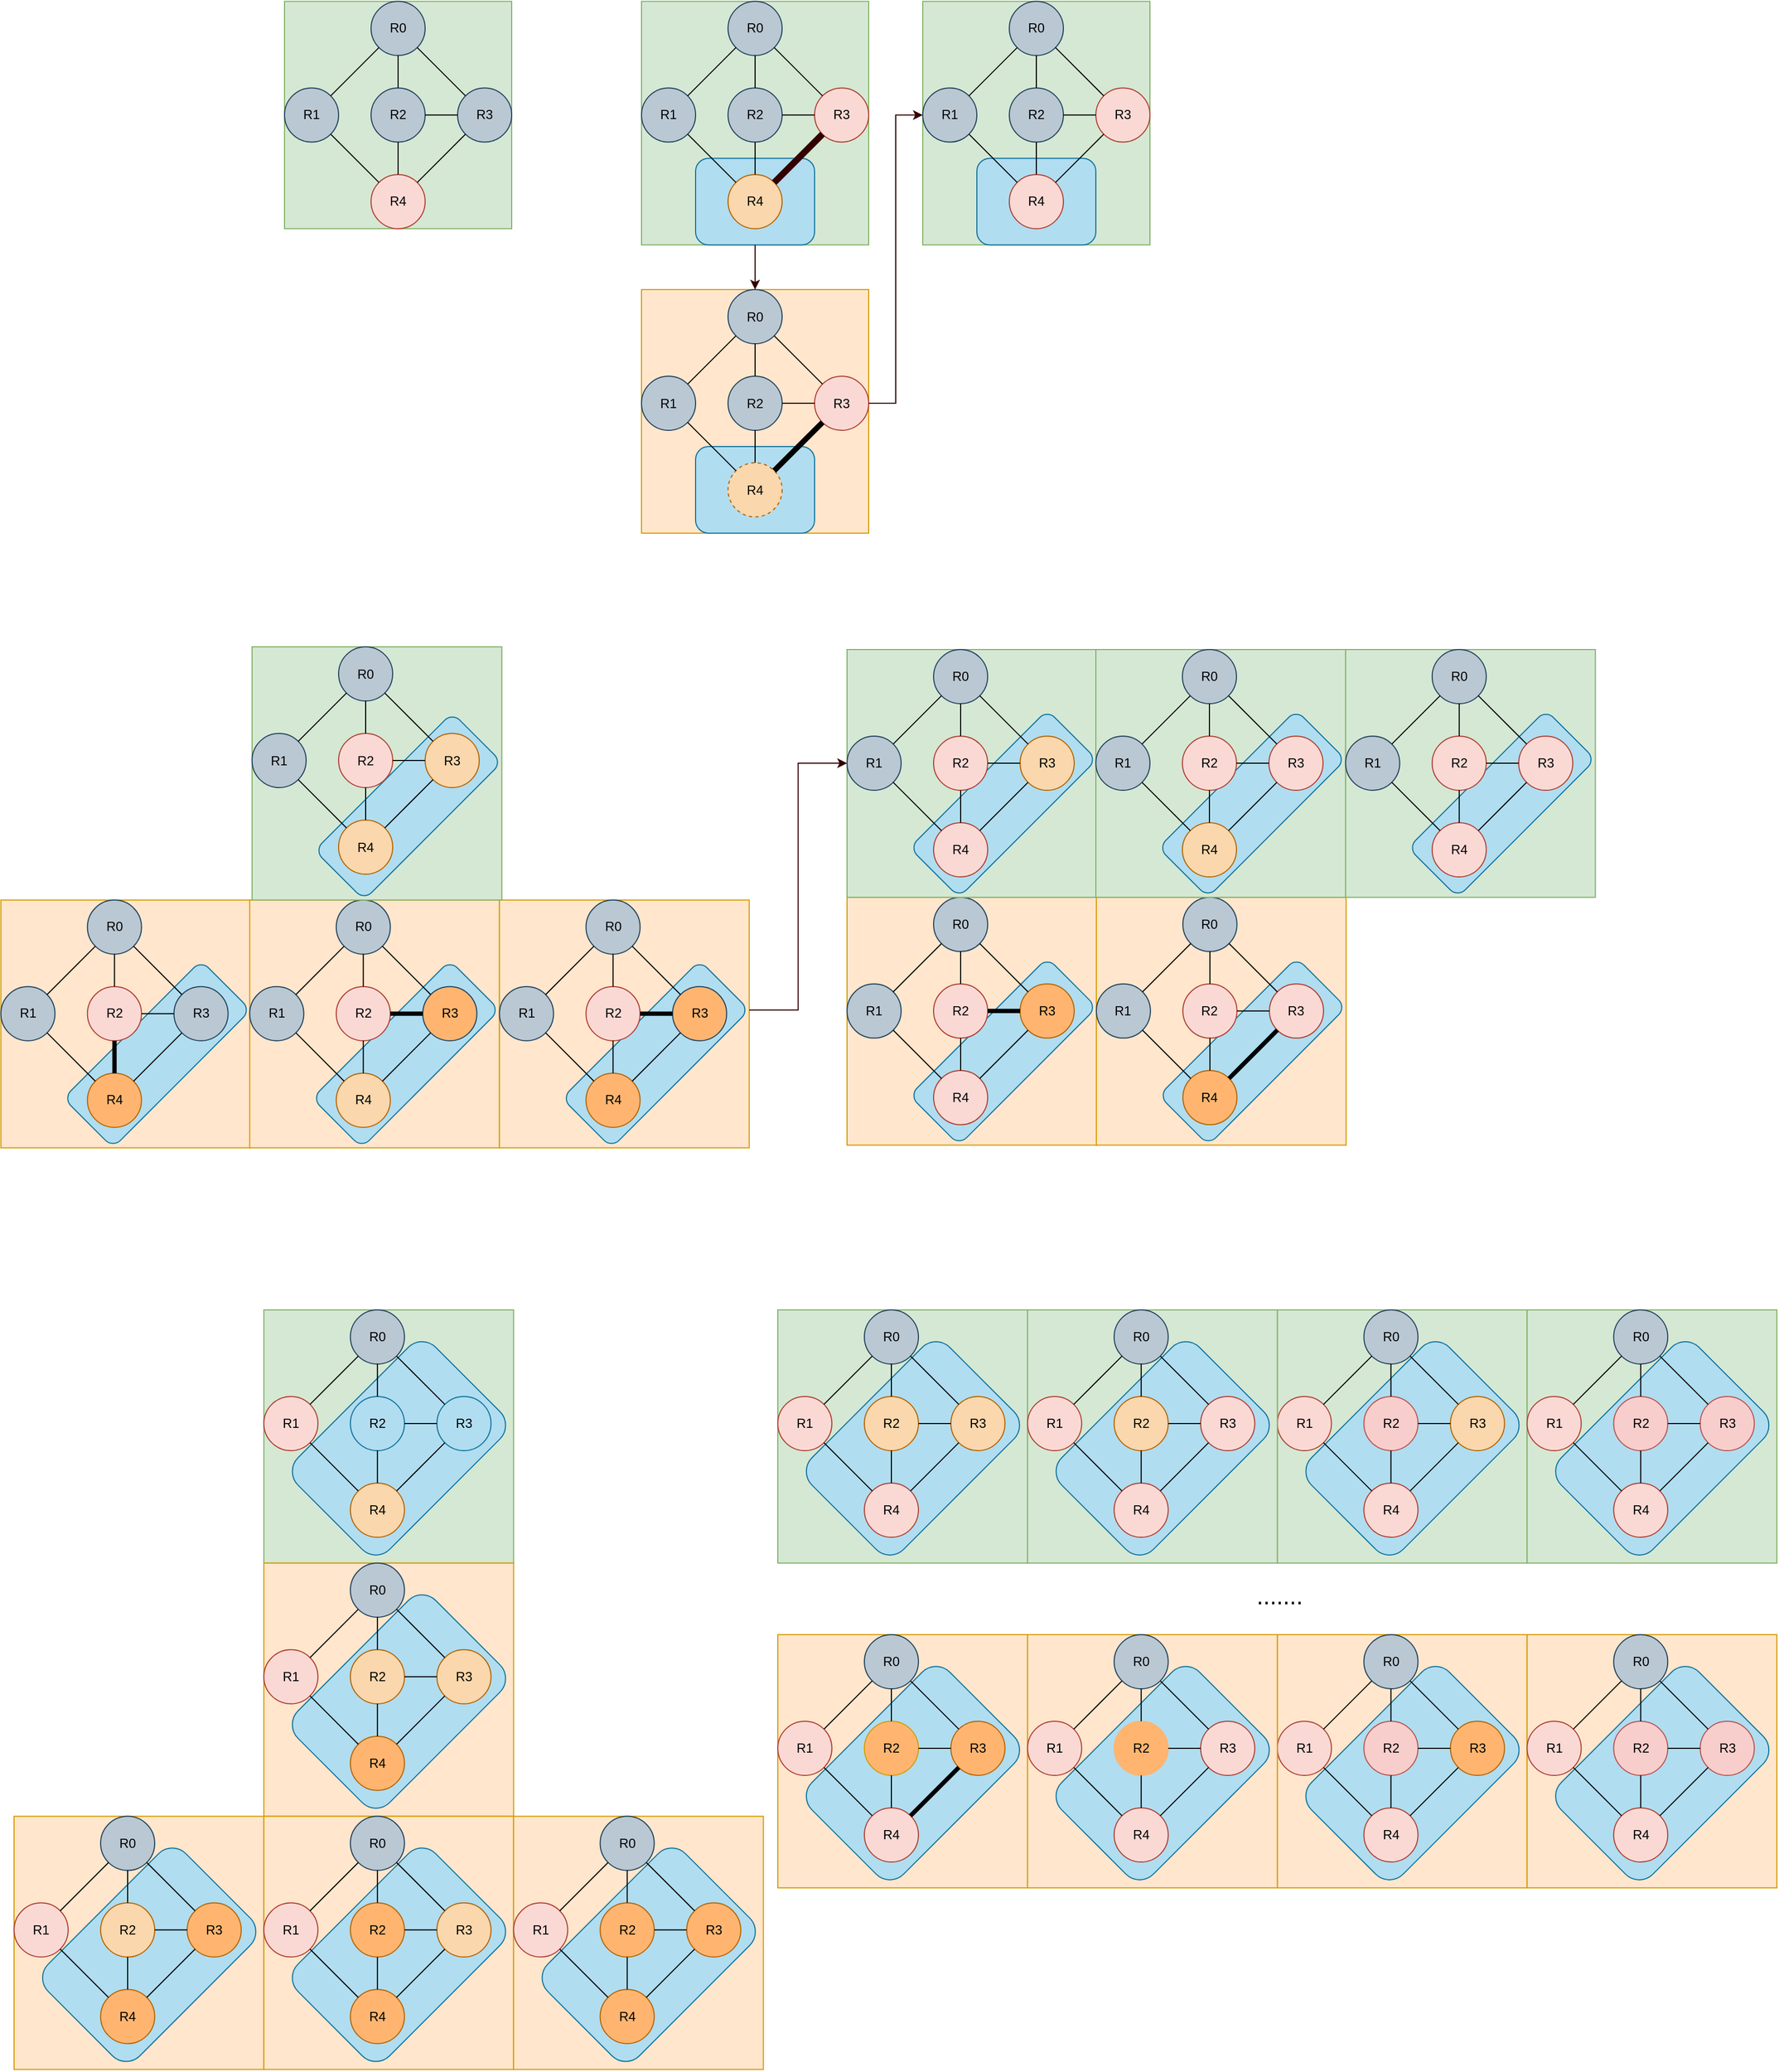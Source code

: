 <mxfile version="20.0.4" type="github">
  <diagram id="EODv_GWRiQXyj2ivLvyR" name="Page-1">
    <mxGraphModel dx="2062" dy="1137" grid="1" gridSize="10" guides="1" tooltips="1" connect="1" arrows="1" fold="1" page="1" pageScale="1" pageWidth="850" pageHeight="1100" math="0" shadow="0">
      <root>
        <mxCell id="0" />
        <mxCell id="1" parent="0" />
        <mxCell id="AnZsFcttlPKRZk0aTAW--207" value="" style="group;fillColor=#ffe6cc;strokeColor=#d79b00;" vertex="1" connectable="0" parent="1">
          <mxGeometry x="57.82" y="1051.4" width="230.892" height="228.907" as="geometry" />
        </mxCell>
        <mxCell id="AnZsFcttlPKRZk0aTAW--79" value="" style="rounded=1;whiteSpace=wrap;html=1;fillColor=#b1ddf0;strokeColor=#10739e;rotation=-45;" vertex="1" parent="AnZsFcttlPKRZk0aTAW--207">
          <mxGeometry x="54.36" y="110" width="180" height="64.75" as="geometry" />
        </mxCell>
        <mxCell id="AnZsFcttlPKRZk0aTAW--83" value="R0" style="ellipse;whiteSpace=wrap;html=1;aspect=fixed;fillColor=#bac8d3;strokeColor=#23445d;" vertex="1" parent="AnZsFcttlPKRZk0aTAW--207">
          <mxGeometry x="80" width="50" height="50" as="geometry" />
        </mxCell>
        <mxCell id="AnZsFcttlPKRZk0aTAW--85" value="R1" style="ellipse;whiteSpace=wrap;html=1;aspect=fixed;fillColor=#bac8d3;strokeColor=#23445d;" vertex="1" parent="AnZsFcttlPKRZk0aTAW--207">
          <mxGeometry y="80" width="50" height="50" as="geometry" />
        </mxCell>
        <mxCell id="AnZsFcttlPKRZk0aTAW--80" style="rounded=0;orthogonalLoop=1;jettySize=auto;html=1;exitX=0;exitY=1;exitDx=0;exitDy=0;entryX=1;entryY=0;entryDx=0;entryDy=0;endArrow=none;endFill=0;" edge="1" parent="AnZsFcttlPKRZk0aTAW--207" source="AnZsFcttlPKRZk0aTAW--83" target="AnZsFcttlPKRZk0aTAW--85">
          <mxGeometry relative="1" as="geometry" />
        </mxCell>
        <mxCell id="AnZsFcttlPKRZk0aTAW--88" value="R3" style="ellipse;whiteSpace=wrap;html=1;aspect=fixed;fillColor=#bac8d3;strokeColor=#23445d;" vertex="1" parent="AnZsFcttlPKRZk0aTAW--207">
          <mxGeometry x="160" y="80" width="50" height="50" as="geometry" />
        </mxCell>
        <mxCell id="AnZsFcttlPKRZk0aTAW--81" style="edgeStyle=none;rounded=0;orthogonalLoop=1;jettySize=auto;html=1;exitX=1;exitY=1;exitDx=0;exitDy=0;entryX=0;entryY=0;entryDx=0;entryDy=0;endArrow=none;endFill=0;" edge="1" parent="AnZsFcttlPKRZk0aTAW--207" source="AnZsFcttlPKRZk0aTAW--83" target="AnZsFcttlPKRZk0aTAW--88">
          <mxGeometry relative="1" as="geometry" />
        </mxCell>
        <mxCell id="AnZsFcttlPKRZk0aTAW--90" value="R4" style="ellipse;whiteSpace=wrap;html=1;aspect=fixed;fillColor=#FFB570;strokeColor=#b46504;" vertex="1" parent="AnZsFcttlPKRZk0aTAW--207">
          <mxGeometry x="80" y="160" width="50" height="50" as="geometry" />
        </mxCell>
        <mxCell id="AnZsFcttlPKRZk0aTAW--84" style="edgeStyle=none;rounded=0;orthogonalLoop=1;jettySize=auto;html=1;exitX=1;exitY=1;exitDx=0;exitDy=0;endArrow=none;endFill=0;" edge="1" parent="AnZsFcttlPKRZk0aTAW--207" source="AnZsFcttlPKRZk0aTAW--85" target="AnZsFcttlPKRZk0aTAW--90">
          <mxGeometry relative="1" as="geometry" />
        </mxCell>
        <mxCell id="AnZsFcttlPKRZk0aTAW--86" style="edgeStyle=none;rounded=0;orthogonalLoop=1;jettySize=auto;html=1;exitX=0;exitY=1;exitDx=0;exitDy=0;entryX=1;entryY=0;entryDx=0;entryDy=0;endArrow=none;endFill=0;" edge="1" parent="AnZsFcttlPKRZk0aTAW--207" source="AnZsFcttlPKRZk0aTAW--88" target="AnZsFcttlPKRZk0aTAW--90">
          <mxGeometry relative="1" as="geometry" />
        </mxCell>
        <mxCell id="AnZsFcttlPKRZk0aTAW--91" value="R2" style="ellipse;whiteSpace=wrap;html=1;aspect=fixed;fillColor=#fad9d5;strokeColor=#ae4132;" vertex="1" parent="AnZsFcttlPKRZk0aTAW--207">
          <mxGeometry x="80" y="80" width="50" height="50" as="geometry" />
        </mxCell>
        <mxCell id="AnZsFcttlPKRZk0aTAW--82" style="edgeStyle=none;rounded=0;orthogonalLoop=1;jettySize=auto;html=1;exitX=0.5;exitY=1;exitDx=0;exitDy=0;entryX=0.5;entryY=0;entryDx=0;entryDy=0;endArrow=none;endFill=0;" edge="1" parent="AnZsFcttlPKRZk0aTAW--207" source="AnZsFcttlPKRZk0aTAW--83" target="AnZsFcttlPKRZk0aTAW--91">
          <mxGeometry relative="1" as="geometry" />
        </mxCell>
        <mxCell id="AnZsFcttlPKRZk0aTAW--87" style="edgeStyle=none;rounded=0;orthogonalLoop=1;jettySize=auto;html=1;exitX=0;exitY=0.5;exitDx=0;exitDy=0;entryX=1;entryY=0.5;entryDx=0;entryDy=0;endArrow=none;endFill=0;strokeWidth=1;" edge="1" parent="AnZsFcttlPKRZk0aTAW--207" source="AnZsFcttlPKRZk0aTAW--88" target="AnZsFcttlPKRZk0aTAW--91">
          <mxGeometry relative="1" as="geometry" />
        </mxCell>
        <mxCell id="AnZsFcttlPKRZk0aTAW--89" style="edgeStyle=none;rounded=0;orthogonalLoop=1;jettySize=auto;html=1;exitX=0.5;exitY=0;exitDx=0;exitDy=0;entryX=0.5;entryY=1;entryDx=0;entryDy=0;endArrow=none;endFill=0;strokeWidth=4;" edge="1" parent="AnZsFcttlPKRZk0aTAW--207" source="AnZsFcttlPKRZk0aTAW--90" target="AnZsFcttlPKRZk0aTAW--91">
          <mxGeometry relative="1" as="geometry" />
        </mxCell>
        <mxCell id="AnZsFcttlPKRZk0aTAW--220" value="" style="group;fillColor=#ffe6cc;strokeColor=#d79b00;" vertex="1" connectable="0" parent="1">
          <mxGeometry x="287.82" y="1051.4" width="230.892" height="228.907" as="geometry" />
        </mxCell>
        <mxCell id="AnZsFcttlPKRZk0aTAW--221" value="" style="rounded=1;whiteSpace=wrap;html=1;fillColor=#b1ddf0;strokeColor=#10739e;rotation=-45;" vertex="1" parent="AnZsFcttlPKRZk0aTAW--220">
          <mxGeometry x="54.36" y="110" width="180" height="64.75" as="geometry" />
        </mxCell>
        <mxCell id="AnZsFcttlPKRZk0aTAW--222" value="R0" style="ellipse;whiteSpace=wrap;html=1;aspect=fixed;fillColor=#bac8d3;strokeColor=#23445d;" vertex="1" parent="AnZsFcttlPKRZk0aTAW--220">
          <mxGeometry x="80" width="50" height="50" as="geometry" />
        </mxCell>
        <mxCell id="AnZsFcttlPKRZk0aTAW--223" value="R1" style="ellipse;whiteSpace=wrap;html=1;aspect=fixed;fillColor=#bac8d3;strokeColor=#23445d;" vertex="1" parent="AnZsFcttlPKRZk0aTAW--220">
          <mxGeometry y="80" width="50" height="50" as="geometry" />
        </mxCell>
        <mxCell id="AnZsFcttlPKRZk0aTAW--224" style="rounded=0;orthogonalLoop=1;jettySize=auto;html=1;exitX=0;exitY=1;exitDx=0;exitDy=0;entryX=1;entryY=0;entryDx=0;entryDy=0;endArrow=none;endFill=0;" edge="1" parent="AnZsFcttlPKRZk0aTAW--220" source="AnZsFcttlPKRZk0aTAW--222" target="AnZsFcttlPKRZk0aTAW--223">
          <mxGeometry relative="1" as="geometry" />
        </mxCell>
        <mxCell id="AnZsFcttlPKRZk0aTAW--225" value="R3" style="ellipse;whiteSpace=wrap;html=1;aspect=fixed;fillColor=#FFB570;strokeColor=#23445d;" vertex="1" parent="AnZsFcttlPKRZk0aTAW--220">
          <mxGeometry x="160" y="80" width="50" height="50" as="geometry" />
        </mxCell>
        <mxCell id="AnZsFcttlPKRZk0aTAW--226" style="edgeStyle=none;rounded=0;orthogonalLoop=1;jettySize=auto;html=1;exitX=1;exitY=1;exitDx=0;exitDy=0;entryX=0;entryY=0;entryDx=0;entryDy=0;endArrow=none;endFill=0;" edge="1" parent="AnZsFcttlPKRZk0aTAW--220" source="AnZsFcttlPKRZk0aTAW--222" target="AnZsFcttlPKRZk0aTAW--225">
          <mxGeometry relative="1" as="geometry" />
        </mxCell>
        <mxCell id="AnZsFcttlPKRZk0aTAW--227" value="R4" style="ellipse;whiteSpace=wrap;html=1;aspect=fixed;fillColor=#fad7ac;strokeColor=#b46504;" vertex="1" parent="AnZsFcttlPKRZk0aTAW--220">
          <mxGeometry x="80" y="160" width="50" height="50" as="geometry" />
        </mxCell>
        <mxCell id="AnZsFcttlPKRZk0aTAW--228" style="edgeStyle=none;rounded=0;orthogonalLoop=1;jettySize=auto;html=1;exitX=1;exitY=1;exitDx=0;exitDy=0;endArrow=none;endFill=0;" edge="1" parent="AnZsFcttlPKRZk0aTAW--220" source="AnZsFcttlPKRZk0aTAW--223" target="AnZsFcttlPKRZk0aTAW--227">
          <mxGeometry relative="1" as="geometry" />
        </mxCell>
        <mxCell id="AnZsFcttlPKRZk0aTAW--229" style="edgeStyle=none;rounded=0;orthogonalLoop=1;jettySize=auto;html=1;exitX=0;exitY=1;exitDx=0;exitDy=0;entryX=1;entryY=0;entryDx=0;entryDy=0;endArrow=none;endFill=0;" edge="1" parent="AnZsFcttlPKRZk0aTAW--220" source="AnZsFcttlPKRZk0aTAW--225" target="AnZsFcttlPKRZk0aTAW--227">
          <mxGeometry relative="1" as="geometry" />
        </mxCell>
        <mxCell id="AnZsFcttlPKRZk0aTAW--230" value="R2" style="ellipse;whiteSpace=wrap;html=1;aspect=fixed;fillColor=#fad9d5;strokeColor=#ae4132;" vertex="1" parent="AnZsFcttlPKRZk0aTAW--220">
          <mxGeometry x="80" y="80" width="50" height="50" as="geometry" />
        </mxCell>
        <mxCell id="AnZsFcttlPKRZk0aTAW--231" style="edgeStyle=none;rounded=0;orthogonalLoop=1;jettySize=auto;html=1;exitX=0.5;exitY=1;exitDx=0;exitDy=0;entryX=0.5;entryY=0;entryDx=0;entryDy=0;endArrow=none;endFill=0;" edge="1" parent="AnZsFcttlPKRZk0aTAW--220" source="AnZsFcttlPKRZk0aTAW--222" target="AnZsFcttlPKRZk0aTAW--230">
          <mxGeometry relative="1" as="geometry" />
        </mxCell>
        <mxCell id="AnZsFcttlPKRZk0aTAW--232" style="edgeStyle=none;rounded=0;orthogonalLoop=1;jettySize=auto;html=1;exitX=0;exitY=0.5;exitDx=0;exitDy=0;entryX=1;entryY=0.5;entryDx=0;entryDy=0;endArrow=none;endFill=0;strokeWidth=4;" edge="1" parent="AnZsFcttlPKRZk0aTAW--220" source="AnZsFcttlPKRZk0aTAW--225" target="AnZsFcttlPKRZk0aTAW--230">
          <mxGeometry relative="1" as="geometry" />
        </mxCell>
        <mxCell id="AnZsFcttlPKRZk0aTAW--233" style="edgeStyle=none;rounded=0;orthogonalLoop=1;jettySize=auto;html=1;exitX=0.5;exitY=0;exitDx=0;exitDy=0;entryX=0.5;entryY=1;entryDx=0;entryDy=0;endArrow=none;endFill=0;strokeWidth=1;" edge="1" parent="AnZsFcttlPKRZk0aTAW--220" source="AnZsFcttlPKRZk0aTAW--227" target="AnZsFcttlPKRZk0aTAW--230">
          <mxGeometry relative="1" as="geometry" />
        </mxCell>
        <mxCell id="AnZsFcttlPKRZk0aTAW--234" value="" style="group;fillColor=#ffe6cc;strokeColor=#d79b00;" vertex="1" connectable="0" parent="1">
          <mxGeometry x="518.71" y="1051.4" width="230.892" height="228.907" as="geometry" />
        </mxCell>
        <mxCell id="AnZsFcttlPKRZk0aTAW--235" value="" style="rounded=1;whiteSpace=wrap;html=1;fillColor=#b1ddf0;strokeColor=#10739e;rotation=-45;" vertex="1" parent="AnZsFcttlPKRZk0aTAW--234">
          <mxGeometry x="54.36" y="110" width="180" height="64.75" as="geometry" />
        </mxCell>
        <mxCell id="AnZsFcttlPKRZk0aTAW--236" value="R0" style="ellipse;whiteSpace=wrap;html=1;aspect=fixed;fillColor=#bac8d3;strokeColor=#23445d;" vertex="1" parent="AnZsFcttlPKRZk0aTAW--234">
          <mxGeometry x="80" width="50" height="50" as="geometry" />
        </mxCell>
        <mxCell id="AnZsFcttlPKRZk0aTAW--237" value="R1" style="ellipse;whiteSpace=wrap;html=1;aspect=fixed;fillColor=#bac8d3;strokeColor=#23445d;" vertex="1" parent="AnZsFcttlPKRZk0aTAW--234">
          <mxGeometry y="80" width="50" height="50" as="geometry" />
        </mxCell>
        <mxCell id="AnZsFcttlPKRZk0aTAW--238" style="rounded=0;orthogonalLoop=1;jettySize=auto;html=1;exitX=0;exitY=1;exitDx=0;exitDy=0;entryX=1;entryY=0;entryDx=0;entryDy=0;endArrow=none;endFill=0;" edge="1" parent="AnZsFcttlPKRZk0aTAW--234" source="AnZsFcttlPKRZk0aTAW--236" target="AnZsFcttlPKRZk0aTAW--237">
          <mxGeometry relative="1" as="geometry" />
        </mxCell>
        <mxCell id="AnZsFcttlPKRZk0aTAW--239" value="R3" style="ellipse;whiteSpace=wrap;html=1;aspect=fixed;fillColor=#FFB570;strokeColor=#23445d;" vertex="1" parent="AnZsFcttlPKRZk0aTAW--234">
          <mxGeometry x="160" y="80" width="50" height="50" as="geometry" />
        </mxCell>
        <mxCell id="AnZsFcttlPKRZk0aTAW--240" style="edgeStyle=none;rounded=0;orthogonalLoop=1;jettySize=auto;html=1;exitX=1;exitY=1;exitDx=0;exitDy=0;entryX=0;entryY=0;entryDx=0;entryDy=0;endArrow=none;endFill=0;" edge="1" parent="AnZsFcttlPKRZk0aTAW--234" source="AnZsFcttlPKRZk0aTAW--236" target="AnZsFcttlPKRZk0aTAW--239">
          <mxGeometry relative="1" as="geometry" />
        </mxCell>
        <mxCell id="AnZsFcttlPKRZk0aTAW--241" value="R4" style="ellipse;whiteSpace=wrap;html=1;aspect=fixed;fillColor=#FFB570;strokeColor=#b46504;" vertex="1" parent="AnZsFcttlPKRZk0aTAW--234">
          <mxGeometry x="80" y="160" width="50" height="50" as="geometry" />
        </mxCell>
        <mxCell id="AnZsFcttlPKRZk0aTAW--242" style="edgeStyle=none;rounded=0;orthogonalLoop=1;jettySize=auto;html=1;exitX=1;exitY=1;exitDx=0;exitDy=0;endArrow=none;endFill=0;" edge="1" parent="AnZsFcttlPKRZk0aTAW--234" source="AnZsFcttlPKRZk0aTAW--237" target="AnZsFcttlPKRZk0aTAW--241">
          <mxGeometry relative="1" as="geometry" />
        </mxCell>
        <mxCell id="AnZsFcttlPKRZk0aTAW--243" style="edgeStyle=none;rounded=0;orthogonalLoop=1;jettySize=auto;html=1;exitX=0;exitY=1;exitDx=0;exitDy=0;entryX=1;entryY=0;entryDx=0;entryDy=0;endArrow=none;endFill=0;" edge="1" parent="AnZsFcttlPKRZk0aTAW--234" source="AnZsFcttlPKRZk0aTAW--239" target="AnZsFcttlPKRZk0aTAW--241">
          <mxGeometry relative="1" as="geometry" />
        </mxCell>
        <mxCell id="AnZsFcttlPKRZk0aTAW--244" value="R2" style="ellipse;whiteSpace=wrap;html=1;aspect=fixed;fillColor=#fad9d5;strokeColor=#ae4132;" vertex="1" parent="AnZsFcttlPKRZk0aTAW--234">
          <mxGeometry x="80" y="80" width="50" height="50" as="geometry" />
        </mxCell>
        <mxCell id="AnZsFcttlPKRZk0aTAW--245" style="edgeStyle=none;rounded=0;orthogonalLoop=1;jettySize=auto;html=1;exitX=0.5;exitY=1;exitDx=0;exitDy=0;entryX=0.5;entryY=0;entryDx=0;entryDy=0;endArrow=none;endFill=0;" edge="1" parent="AnZsFcttlPKRZk0aTAW--234" source="AnZsFcttlPKRZk0aTAW--236" target="AnZsFcttlPKRZk0aTAW--244">
          <mxGeometry relative="1" as="geometry" />
        </mxCell>
        <mxCell id="AnZsFcttlPKRZk0aTAW--246" style="edgeStyle=none;rounded=0;orthogonalLoop=1;jettySize=auto;html=1;exitX=0;exitY=0.5;exitDx=0;exitDy=0;entryX=1;entryY=0.5;entryDx=0;entryDy=0;endArrow=none;endFill=0;strokeWidth=4;" edge="1" parent="AnZsFcttlPKRZk0aTAW--234" source="AnZsFcttlPKRZk0aTAW--239" target="AnZsFcttlPKRZk0aTAW--244">
          <mxGeometry relative="1" as="geometry" />
        </mxCell>
        <mxCell id="AnZsFcttlPKRZk0aTAW--247" style="edgeStyle=none;rounded=0;orthogonalLoop=1;jettySize=auto;html=1;exitX=0.5;exitY=0;exitDx=0;exitDy=0;entryX=0.5;entryY=1;entryDx=0;entryDy=0;endArrow=none;endFill=0;strokeWidth=1;" edge="1" parent="AnZsFcttlPKRZk0aTAW--234" source="AnZsFcttlPKRZk0aTAW--241" target="AnZsFcttlPKRZk0aTAW--244">
          <mxGeometry relative="1" as="geometry" />
        </mxCell>
        <mxCell id="AnZsFcttlPKRZk0aTAW--290" value="" style="group;fillColor=#ffe6cc;strokeColor=#d79b00;" vertex="1" connectable="0" parent="1">
          <mxGeometry x="840" y="1048.91" width="230.892" height="228.907" as="geometry" />
        </mxCell>
        <mxCell id="AnZsFcttlPKRZk0aTAW--291" value="" style="rounded=1;whiteSpace=wrap;html=1;fillColor=#b1ddf0;strokeColor=#10739e;rotation=-45;" vertex="1" parent="AnZsFcttlPKRZk0aTAW--290">
          <mxGeometry x="54.36" y="110" width="180" height="64.75" as="geometry" />
        </mxCell>
        <mxCell id="AnZsFcttlPKRZk0aTAW--292" value="R0" style="ellipse;whiteSpace=wrap;html=1;aspect=fixed;fillColor=#bac8d3;strokeColor=#23445d;" vertex="1" parent="AnZsFcttlPKRZk0aTAW--290">
          <mxGeometry x="80" width="50" height="50" as="geometry" />
        </mxCell>
        <mxCell id="AnZsFcttlPKRZk0aTAW--293" value="R1" style="ellipse;whiteSpace=wrap;html=1;aspect=fixed;fillColor=#bac8d3;strokeColor=#23445d;" vertex="1" parent="AnZsFcttlPKRZk0aTAW--290">
          <mxGeometry y="80" width="50" height="50" as="geometry" />
        </mxCell>
        <mxCell id="AnZsFcttlPKRZk0aTAW--294" style="rounded=0;orthogonalLoop=1;jettySize=auto;html=1;exitX=0;exitY=1;exitDx=0;exitDy=0;entryX=1;entryY=0;entryDx=0;entryDy=0;endArrow=none;endFill=0;" edge="1" parent="AnZsFcttlPKRZk0aTAW--290" source="AnZsFcttlPKRZk0aTAW--292" target="AnZsFcttlPKRZk0aTAW--293">
          <mxGeometry relative="1" as="geometry" />
        </mxCell>
        <mxCell id="AnZsFcttlPKRZk0aTAW--295" value="R3" style="ellipse;whiteSpace=wrap;html=1;aspect=fixed;fillColor=#FFB570;strokeColor=#b46504;" vertex="1" parent="AnZsFcttlPKRZk0aTAW--290">
          <mxGeometry x="160" y="80" width="50" height="50" as="geometry" />
        </mxCell>
        <mxCell id="AnZsFcttlPKRZk0aTAW--296" style="edgeStyle=none;rounded=0;orthogonalLoop=1;jettySize=auto;html=1;exitX=1;exitY=1;exitDx=0;exitDy=0;entryX=0;entryY=0;entryDx=0;entryDy=0;endArrow=none;endFill=0;" edge="1" parent="AnZsFcttlPKRZk0aTAW--290" source="AnZsFcttlPKRZk0aTAW--292" target="AnZsFcttlPKRZk0aTAW--295">
          <mxGeometry relative="1" as="geometry" />
        </mxCell>
        <mxCell id="AnZsFcttlPKRZk0aTAW--297" value="R4" style="ellipse;whiteSpace=wrap;html=1;aspect=fixed;fillColor=#fad9d5;strokeColor=#ae4132;" vertex="1" parent="AnZsFcttlPKRZk0aTAW--290">
          <mxGeometry x="80" y="160" width="50" height="50" as="geometry" />
        </mxCell>
        <mxCell id="AnZsFcttlPKRZk0aTAW--298" style="edgeStyle=none;rounded=0;orthogonalLoop=1;jettySize=auto;html=1;exitX=1;exitY=1;exitDx=0;exitDy=0;endArrow=none;endFill=0;" edge="1" parent="AnZsFcttlPKRZk0aTAW--290" source="AnZsFcttlPKRZk0aTAW--293" target="AnZsFcttlPKRZk0aTAW--297">
          <mxGeometry relative="1" as="geometry" />
        </mxCell>
        <mxCell id="AnZsFcttlPKRZk0aTAW--299" style="edgeStyle=none;rounded=0;orthogonalLoop=1;jettySize=auto;html=1;exitX=0;exitY=1;exitDx=0;exitDy=0;entryX=1;entryY=0;entryDx=0;entryDy=0;endArrow=none;endFill=0;" edge="1" parent="AnZsFcttlPKRZk0aTAW--290" source="AnZsFcttlPKRZk0aTAW--295" target="AnZsFcttlPKRZk0aTAW--297">
          <mxGeometry relative="1" as="geometry" />
        </mxCell>
        <mxCell id="AnZsFcttlPKRZk0aTAW--300" value="R2" style="ellipse;whiteSpace=wrap;html=1;aspect=fixed;fillColor=#fad9d5;strokeColor=#ae4132;" vertex="1" parent="AnZsFcttlPKRZk0aTAW--290">
          <mxGeometry x="80" y="80" width="50" height="50" as="geometry" />
        </mxCell>
        <mxCell id="AnZsFcttlPKRZk0aTAW--301" style="edgeStyle=none;rounded=0;orthogonalLoop=1;jettySize=auto;html=1;exitX=0.5;exitY=1;exitDx=0;exitDy=0;entryX=0.5;entryY=0;entryDx=0;entryDy=0;endArrow=none;endFill=0;" edge="1" parent="AnZsFcttlPKRZk0aTAW--290" source="AnZsFcttlPKRZk0aTAW--292" target="AnZsFcttlPKRZk0aTAW--300">
          <mxGeometry relative="1" as="geometry" />
        </mxCell>
        <mxCell id="AnZsFcttlPKRZk0aTAW--302" style="edgeStyle=none;rounded=0;orthogonalLoop=1;jettySize=auto;html=1;exitX=0;exitY=0.5;exitDx=0;exitDy=0;entryX=1;entryY=0.5;entryDx=0;entryDy=0;endArrow=none;endFill=0;strokeWidth=4;" edge="1" parent="AnZsFcttlPKRZk0aTAW--290" source="AnZsFcttlPKRZk0aTAW--295" target="AnZsFcttlPKRZk0aTAW--300">
          <mxGeometry relative="1" as="geometry" />
        </mxCell>
        <mxCell id="AnZsFcttlPKRZk0aTAW--303" style="edgeStyle=none;rounded=0;orthogonalLoop=1;jettySize=auto;html=1;exitX=0.5;exitY=0;exitDx=0;exitDy=0;entryX=0.5;entryY=1;entryDx=0;entryDy=0;endArrow=none;endFill=0;strokeWidth=1;" edge="1" parent="AnZsFcttlPKRZk0aTAW--290" source="AnZsFcttlPKRZk0aTAW--297" target="AnZsFcttlPKRZk0aTAW--300">
          <mxGeometry relative="1" as="geometry" />
        </mxCell>
        <mxCell id="AnZsFcttlPKRZk0aTAW--304" value="" style="group;fillColor=#ffe6cc;strokeColor=#d79b00;" vertex="1" connectable="0" parent="1">
          <mxGeometry x="1070.45" y="1048.91" width="230.892" height="228.907" as="geometry" />
        </mxCell>
        <mxCell id="AnZsFcttlPKRZk0aTAW--305" value="" style="rounded=1;whiteSpace=wrap;html=1;fillColor=#b1ddf0;strokeColor=#10739e;rotation=-45;" vertex="1" parent="AnZsFcttlPKRZk0aTAW--304">
          <mxGeometry x="54.36" y="110" width="180" height="64.75" as="geometry" />
        </mxCell>
        <mxCell id="AnZsFcttlPKRZk0aTAW--306" value="R0" style="ellipse;whiteSpace=wrap;html=1;aspect=fixed;fillColor=#bac8d3;strokeColor=#23445d;" vertex="1" parent="AnZsFcttlPKRZk0aTAW--304">
          <mxGeometry x="80" width="50" height="50" as="geometry" />
        </mxCell>
        <mxCell id="AnZsFcttlPKRZk0aTAW--307" value="R1" style="ellipse;whiteSpace=wrap;html=1;aspect=fixed;fillColor=#bac8d3;strokeColor=#23445d;" vertex="1" parent="AnZsFcttlPKRZk0aTAW--304">
          <mxGeometry y="80" width="50" height="50" as="geometry" />
        </mxCell>
        <mxCell id="AnZsFcttlPKRZk0aTAW--308" style="rounded=0;orthogonalLoop=1;jettySize=auto;html=1;exitX=0;exitY=1;exitDx=0;exitDy=0;entryX=1;entryY=0;entryDx=0;entryDy=0;endArrow=none;endFill=0;" edge="1" parent="AnZsFcttlPKRZk0aTAW--304" source="AnZsFcttlPKRZk0aTAW--306" target="AnZsFcttlPKRZk0aTAW--307">
          <mxGeometry relative="1" as="geometry" />
        </mxCell>
        <mxCell id="AnZsFcttlPKRZk0aTAW--309" value="R3" style="ellipse;whiteSpace=wrap;html=1;aspect=fixed;fillColor=#fad9d5;strokeColor=#ae4132;" vertex="1" parent="AnZsFcttlPKRZk0aTAW--304">
          <mxGeometry x="160" y="80" width="50" height="50" as="geometry" />
        </mxCell>
        <mxCell id="AnZsFcttlPKRZk0aTAW--310" style="edgeStyle=none;rounded=0;orthogonalLoop=1;jettySize=auto;html=1;exitX=1;exitY=1;exitDx=0;exitDy=0;entryX=0;entryY=0;entryDx=0;entryDy=0;endArrow=none;endFill=0;" edge="1" parent="AnZsFcttlPKRZk0aTAW--304" source="AnZsFcttlPKRZk0aTAW--306" target="AnZsFcttlPKRZk0aTAW--309">
          <mxGeometry relative="1" as="geometry" />
        </mxCell>
        <mxCell id="AnZsFcttlPKRZk0aTAW--311" value="R4" style="ellipse;whiteSpace=wrap;html=1;aspect=fixed;fillColor=#FFB570;strokeColor=#b46504;" vertex="1" parent="AnZsFcttlPKRZk0aTAW--304">
          <mxGeometry x="80" y="160" width="50" height="50" as="geometry" />
        </mxCell>
        <mxCell id="AnZsFcttlPKRZk0aTAW--312" style="edgeStyle=none;rounded=0;orthogonalLoop=1;jettySize=auto;html=1;exitX=1;exitY=1;exitDx=0;exitDy=0;endArrow=none;endFill=0;" edge="1" parent="AnZsFcttlPKRZk0aTAW--304" source="AnZsFcttlPKRZk0aTAW--307" target="AnZsFcttlPKRZk0aTAW--311">
          <mxGeometry relative="1" as="geometry" />
        </mxCell>
        <mxCell id="AnZsFcttlPKRZk0aTAW--313" style="edgeStyle=none;rounded=0;orthogonalLoop=1;jettySize=auto;html=1;exitX=0;exitY=1;exitDx=0;exitDy=0;entryX=1;entryY=0;entryDx=0;entryDy=0;endArrow=none;endFill=0;strokeWidth=4;" edge="1" parent="AnZsFcttlPKRZk0aTAW--304" source="AnZsFcttlPKRZk0aTAW--309" target="AnZsFcttlPKRZk0aTAW--311">
          <mxGeometry relative="1" as="geometry" />
        </mxCell>
        <mxCell id="AnZsFcttlPKRZk0aTAW--314" value="R2" style="ellipse;whiteSpace=wrap;html=1;aspect=fixed;fillColor=#fad9d5;strokeColor=#ae4132;" vertex="1" parent="AnZsFcttlPKRZk0aTAW--304">
          <mxGeometry x="80" y="80" width="50" height="50" as="geometry" />
        </mxCell>
        <mxCell id="AnZsFcttlPKRZk0aTAW--315" style="edgeStyle=none;rounded=0;orthogonalLoop=1;jettySize=auto;html=1;exitX=0.5;exitY=1;exitDx=0;exitDy=0;entryX=0.5;entryY=0;entryDx=0;entryDy=0;endArrow=none;endFill=0;" edge="1" parent="AnZsFcttlPKRZk0aTAW--304" source="AnZsFcttlPKRZk0aTAW--306" target="AnZsFcttlPKRZk0aTAW--314">
          <mxGeometry relative="1" as="geometry" />
        </mxCell>
        <mxCell id="AnZsFcttlPKRZk0aTAW--316" style="edgeStyle=none;rounded=0;orthogonalLoop=1;jettySize=auto;html=1;exitX=0;exitY=0.5;exitDx=0;exitDy=0;entryX=1;entryY=0.5;entryDx=0;entryDy=0;endArrow=none;endFill=0;strokeWidth=1;" edge="1" parent="AnZsFcttlPKRZk0aTAW--304" source="AnZsFcttlPKRZk0aTAW--309" target="AnZsFcttlPKRZk0aTAW--314">
          <mxGeometry relative="1" as="geometry" />
        </mxCell>
        <mxCell id="AnZsFcttlPKRZk0aTAW--317" style="edgeStyle=none;rounded=0;orthogonalLoop=1;jettySize=auto;html=1;exitX=0.5;exitY=0;exitDx=0;exitDy=0;entryX=0.5;entryY=1;entryDx=0;entryDy=0;endArrow=none;endFill=0;strokeWidth=1;" edge="1" parent="AnZsFcttlPKRZk0aTAW--304" source="AnZsFcttlPKRZk0aTAW--311" target="AnZsFcttlPKRZk0aTAW--314">
          <mxGeometry relative="1" as="geometry" />
        </mxCell>
        <mxCell id="AnZsFcttlPKRZk0aTAW--318" value="" style="group;fillColor=#d5e8d4;strokeColor=#82b366;" vertex="1" connectable="0" parent="1">
          <mxGeometry x="290" y="817.51" width="230.892" height="233.887" as="geometry" />
        </mxCell>
        <mxCell id="AnZsFcttlPKRZk0aTAW--27" value="" style="rounded=1;whiteSpace=wrap;html=1;fillColor=#b1ddf0;strokeColor=#10739e;rotation=-45;" vertex="1" parent="AnZsFcttlPKRZk0aTAW--318">
          <mxGeometry x="54.36" y="114.98" width="180" height="64.75" as="geometry" />
        </mxCell>
        <mxCell id="AnZsFcttlPKRZk0aTAW--31" value="R0" style="ellipse;whiteSpace=wrap;html=1;aspect=fixed;fillColor=#bac8d3;strokeColor=#23445d;" vertex="1" parent="AnZsFcttlPKRZk0aTAW--318">
          <mxGeometry x="80" width="50" height="50" as="geometry" />
        </mxCell>
        <mxCell id="AnZsFcttlPKRZk0aTAW--33" value="R1" style="ellipse;whiteSpace=wrap;html=1;aspect=fixed;fillColor=#bac8d3;strokeColor=#23445d;" vertex="1" parent="AnZsFcttlPKRZk0aTAW--318">
          <mxGeometry y="80" width="50" height="50" as="geometry" />
        </mxCell>
        <mxCell id="AnZsFcttlPKRZk0aTAW--28" style="rounded=0;orthogonalLoop=1;jettySize=auto;html=1;exitX=0;exitY=1;exitDx=0;exitDy=0;entryX=1;entryY=0;entryDx=0;entryDy=0;endArrow=none;endFill=0;" edge="1" parent="AnZsFcttlPKRZk0aTAW--318" source="AnZsFcttlPKRZk0aTAW--31" target="AnZsFcttlPKRZk0aTAW--33">
          <mxGeometry relative="1" as="geometry" />
        </mxCell>
        <mxCell id="AnZsFcttlPKRZk0aTAW--36" value="R3" style="ellipse;whiteSpace=wrap;html=1;aspect=fixed;fillColor=#fad7ac;strokeColor=#b46504;" vertex="1" parent="AnZsFcttlPKRZk0aTAW--318">
          <mxGeometry x="160" y="80" width="50" height="50" as="geometry" />
        </mxCell>
        <mxCell id="AnZsFcttlPKRZk0aTAW--29" style="edgeStyle=none;rounded=0;orthogonalLoop=1;jettySize=auto;html=1;exitX=1;exitY=1;exitDx=0;exitDy=0;entryX=0;entryY=0;entryDx=0;entryDy=0;endArrow=none;endFill=0;" edge="1" parent="AnZsFcttlPKRZk0aTAW--318" source="AnZsFcttlPKRZk0aTAW--31" target="AnZsFcttlPKRZk0aTAW--36">
          <mxGeometry relative="1" as="geometry" />
        </mxCell>
        <mxCell id="AnZsFcttlPKRZk0aTAW--38" value="R4" style="ellipse;whiteSpace=wrap;html=1;aspect=fixed;fillColor=#fad7ac;strokeColor=#b46504;" vertex="1" parent="AnZsFcttlPKRZk0aTAW--318">
          <mxGeometry x="80" y="160" width="50" height="50" as="geometry" />
        </mxCell>
        <mxCell id="AnZsFcttlPKRZk0aTAW--32" style="edgeStyle=none;rounded=0;orthogonalLoop=1;jettySize=auto;html=1;exitX=1;exitY=1;exitDx=0;exitDy=0;endArrow=none;endFill=0;" edge="1" parent="AnZsFcttlPKRZk0aTAW--318" source="AnZsFcttlPKRZk0aTAW--33" target="AnZsFcttlPKRZk0aTAW--38">
          <mxGeometry relative="1" as="geometry" />
        </mxCell>
        <mxCell id="AnZsFcttlPKRZk0aTAW--34" style="edgeStyle=none;rounded=0;orthogonalLoop=1;jettySize=auto;html=1;exitX=0;exitY=1;exitDx=0;exitDy=0;entryX=1;entryY=0;entryDx=0;entryDy=0;endArrow=none;endFill=0;" edge="1" parent="AnZsFcttlPKRZk0aTAW--318" source="AnZsFcttlPKRZk0aTAW--36" target="AnZsFcttlPKRZk0aTAW--38">
          <mxGeometry relative="1" as="geometry" />
        </mxCell>
        <mxCell id="AnZsFcttlPKRZk0aTAW--39" value="R2" style="ellipse;whiteSpace=wrap;html=1;aspect=fixed;fillColor=#fad9d5;strokeColor=#ae4132;" vertex="1" parent="AnZsFcttlPKRZk0aTAW--318">
          <mxGeometry x="80" y="80" width="50" height="50" as="geometry" />
        </mxCell>
        <mxCell id="AnZsFcttlPKRZk0aTAW--30" style="edgeStyle=none;rounded=0;orthogonalLoop=1;jettySize=auto;html=1;exitX=0.5;exitY=1;exitDx=0;exitDy=0;entryX=0.5;entryY=0;entryDx=0;entryDy=0;endArrow=none;endFill=0;" edge="1" parent="AnZsFcttlPKRZk0aTAW--318" source="AnZsFcttlPKRZk0aTAW--31" target="AnZsFcttlPKRZk0aTAW--39">
          <mxGeometry relative="1" as="geometry" />
        </mxCell>
        <mxCell id="AnZsFcttlPKRZk0aTAW--35" style="edgeStyle=none;rounded=0;orthogonalLoop=1;jettySize=auto;html=1;exitX=0;exitY=0.5;exitDx=0;exitDy=0;entryX=1;entryY=0.5;entryDx=0;entryDy=0;endArrow=none;endFill=0;" edge="1" parent="AnZsFcttlPKRZk0aTAW--318" source="AnZsFcttlPKRZk0aTAW--36" target="AnZsFcttlPKRZk0aTAW--39">
          <mxGeometry relative="1" as="geometry" />
        </mxCell>
        <mxCell id="AnZsFcttlPKRZk0aTAW--37" style="edgeStyle=none;rounded=0;orthogonalLoop=1;jettySize=auto;html=1;exitX=0.5;exitY=0;exitDx=0;exitDy=0;entryX=0.5;entryY=1;entryDx=0;entryDy=0;endArrow=none;endFill=0;" edge="1" parent="AnZsFcttlPKRZk0aTAW--318" source="AnZsFcttlPKRZk0aTAW--38" target="AnZsFcttlPKRZk0aTAW--39">
          <mxGeometry relative="1" as="geometry" />
        </mxCell>
        <mxCell id="AnZsFcttlPKRZk0aTAW--324" value="" style="group" vertex="1" connectable="0" parent="1">
          <mxGeometry x="840" y="820" width="691.782" height="228.907" as="geometry" />
        </mxCell>
        <mxCell id="AnZsFcttlPKRZk0aTAW--248" value="" style="group;fillColor=#d5e8d4;strokeColor=#82b366;" vertex="1" connectable="0" parent="AnZsFcttlPKRZk0aTAW--324">
          <mxGeometry width="230.892" height="228.907" as="geometry" />
        </mxCell>
        <mxCell id="AnZsFcttlPKRZk0aTAW--249" value="" style="rounded=1;whiteSpace=wrap;html=1;fillColor=#b1ddf0;strokeColor=#10739e;rotation=-45;" vertex="1" parent="AnZsFcttlPKRZk0aTAW--248">
          <mxGeometry x="54.36" y="110" width="180" height="64.75" as="geometry" />
        </mxCell>
        <mxCell id="AnZsFcttlPKRZk0aTAW--250" value="R0" style="ellipse;whiteSpace=wrap;html=1;aspect=fixed;fillColor=#bac8d3;strokeColor=#23445d;" vertex="1" parent="AnZsFcttlPKRZk0aTAW--248">
          <mxGeometry x="80" width="50" height="50" as="geometry" />
        </mxCell>
        <mxCell id="AnZsFcttlPKRZk0aTAW--251" value="R1" style="ellipse;whiteSpace=wrap;html=1;aspect=fixed;fillColor=#bac8d3;strokeColor=#23445d;" vertex="1" parent="AnZsFcttlPKRZk0aTAW--248">
          <mxGeometry y="80" width="50" height="50" as="geometry" />
        </mxCell>
        <mxCell id="AnZsFcttlPKRZk0aTAW--252" style="rounded=0;orthogonalLoop=1;jettySize=auto;html=1;exitX=0;exitY=1;exitDx=0;exitDy=0;entryX=1;entryY=0;entryDx=0;entryDy=0;endArrow=none;endFill=0;" edge="1" parent="AnZsFcttlPKRZk0aTAW--248" source="AnZsFcttlPKRZk0aTAW--250" target="AnZsFcttlPKRZk0aTAW--251">
          <mxGeometry relative="1" as="geometry" />
        </mxCell>
        <mxCell id="AnZsFcttlPKRZk0aTAW--253" value="R3" style="ellipse;whiteSpace=wrap;html=1;aspect=fixed;fillColor=#fad7ac;strokeColor=#b46504;" vertex="1" parent="AnZsFcttlPKRZk0aTAW--248">
          <mxGeometry x="160" y="80" width="50" height="50" as="geometry" />
        </mxCell>
        <mxCell id="AnZsFcttlPKRZk0aTAW--254" style="edgeStyle=none;rounded=0;orthogonalLoop=1;jettySize=auto;html=1;exitX=1;exitY=1;exitDx=0;exitDy=0;entryX=0;entryY=0;entryDx=0;entryDy=0;endArrow=none;endFill=0;" edge="1" parent="AnZsFcttlPKRZk0aTAW--248" source="AnZsFcttlPKRZk0aTAW--250" target="AnZsFcttlPKRZk0aTAW--253">
          <mxGeometry relative="1" as="geometry" />
        </mxCell>
        <mxCell id="AnZsFcttlPKRZk0aTAW--255" value="R4" style="ellipse;whiteSpace=wrap;html=1;aspect=fixed;fillColor=#fad9d5;strokeColor=#ae4132;" vertex="1" parent="AnZsFcttlPKRZk0aTAW--248">
          <mxGeometry x="80" y="160" width="50" height="50" as="geometry" />
        </mxCell>
        <mxCell id="AnZsFcttlPKRZk0aTAW--256" style="edgeStyle=none;rounded=0;orthogonalLoop=1;jettySize=auto;html=1;exitX=1;exitY=1;exitDx=0;exitDy=0;endArrow=none;endFill=0;" edge="1" parent="AnZsFcttlPKRZk0aTAW--248" source="AnZsFcttlPKRZk0aTAW--251" target="AnZsFcttlPKRZk0aTAW--255">
          <mxGeometry relative="1" as="geometry" />
        </mxCell>
        <mxCell id="AnZsFcttlPKRZk0aTAW--257" style="edgeStyle=none;rounded=0;orthogonalLoop=1;jettySize=auto;html=1;exitX=0;exitY=1;exitDx=0;exitDy=0;entryX=1;entryY=0;entryDx=0;entryDy=0;endArrow=none;endFill=0;" edge="1" parent="AnZsFcttlPKRZk0aTAW--248" source="AnZsFcttlPKRZk0aTAW--253" target="AnZsFcttlPKRZk0aTAW--255">
          <mxGeometry relative="1" as="geometry" />
        </mxCell>
        <mxCell id="AnZsFcttlPKRZk0aTAW--258" value="R2" style="ellipse;whiteSpace=wrap;html=1;aspect=fixed;fillColor=#fad9d5;strokeColor=#ae4132;" vertex="1" parent="AnZsFcttlPKRZk0aTAW--248">
          <mxGeometry x="80" y="80" width="50" height="50" as="geometry" />
        </mxCell>
        <mxCell id="AnZsFcttlPKRZk0aTAW--259" style="edgeStyle=none;rounded=0;orthogonalLoop=1;jettySize=auto;html=1;exitX=0.5;exitY=1;exitDx=0;exitDy=0;entryX=0.5;entryY=0;entryDx=0;entryDy=0;endArrow=none;endFill=0;" edge="1" parent="AnZsFcttlPKRZk0aTAW--248" source="AnZsFcttlPKRZk0aTAW--250" target="AnZsFcttlPKRZk0aTAW--258">
          <mxGeometry relative="1" as="geometry" />
        </mxCell>
        <mxCell id="AnZsFcttlPKRZk0aTAW--260" style="edgeStyle=none;rounded=0;orthogonalLoop=1;jettySize=auto;html=1;exitX=0;exitY=0.5;exitDx=0;exitDy=0;entryX=1;entryY=0.5;entryDx=0;entryDy=0;endArrow=none;endFill=0;strokeWidth=1;" edge="1" parent="AnZsFcttlPKRZk0aTAW--248" source="AnZsFcttlPKRZk0aTAW--253" target="AnZsFcttlPKRZk0aTAW--258">
          <mxGeometry relative="1" as="geometry" />
        </mxCell>
        <mxCell id="AnZsFcttlPKRZk0aTAW--261" style="edgeStyle=none;rounded=0;orthogonalLoop=1;jettySize=auto;html=1;exitX=0.5;exitY=0;exitDx=0;exitDy=0;entryX=0.5;entryY=1;entryDx=0;entryDy=0;endArrow=none;endFill=0;strokeWidth=1;" edge="1" parent="AnZsFcttlPKRZk0aTAW--248" source="AnZsFcttlPKRZk0aTAW--255" target="AnZsFcttlPKRZk0aTAW--258">
          <mxGeometry relative="1" as="geometry" />
        </mxCell>
        <mxCell id="AnZsFcttlPKRZk0aTAW--262" value="" style="group;fillColor=#d5e8d4;strokeColor=#82b366;" vertex="1" connectable="0" parent="AnZsFcttlPKRZk0aTAW--324">
          <mxGeometry x="230" width="230.892" height="228.907" as="geometry" />
        </mxCell>
        <mxCell id="AnZsFcttlPKRZk0aTAW--263" value="" style="rounded=1;whiteSpace=wrap;html=1;fillColor=#b1ddf0;strokeColor=#10739e;rotation=-45;" vertex="1" parent="AnZsFcttlPKRZk0aTAW--262">
          <mxGeometry x="54.36" y="110" width="180" height="64.75" as="geometry" />
        </mxCell>
        <mxCell id="AnZsFcttlPKRZk0aTAW--264" value="R0" style="ellipse;whiteSpace=wrap;html=1;aspect=fixed;fillColor=#bac8d3;strokeColor=#23445d;" vertex="1" parent="AnZsFcttlPKRZk0aTAW--262">
          <mxGeometry x="80" width="50" height="50" as="geometry" />
        </mxCell>
        <mxCell id="AnZsFcttlPKRZk0aTAW--265" value="R1" style="ellipse;whiteSpace=wrap;html=1;aspect=fixed;fillColor=#bac8d3;strokeColor=#23445d;" vertex="1" parent="AnZsFcttlPKRZk0aTAW--262">
          <mxGeometry y="80" width="50" height="50" as="geometry" />
        </mxCell>
        <mxCell id="AnZsFcttlPKRZk0aTAW--266" style="rounded=0;orthogonalLoop=1;jettySize=auto;html=1;exitX=0;exitY=1;exitDx=0;exitDy=0;entryX=1;entryY=0;entryDx=0;entryDy=0;endArrow=none;endFill=0;" edge="1" parent="AnZsFcttlPKRZk0aTAW--262" source="AnZsFcttlPKRZk0aTAW--264" target="AnZsFcttlPKRZk0aTAW--265">
          <mxGeometry relative="1" as="geometry" />
        </mxCell>
        <mxCell id="AnZsFcttlPKRZk0aTAW--267" value="R3" style="ellipse;whiteSpace=wrap;html=1;aspect=fixed;fillColor=#fad9d5;strokeColor=#ae4132;" vertex="1" parent="AnZsFcttlPKRZk0aTAW--262">
          <mxGeometry x="160" y="80" width="50" height="50" as="geometry" />
        </mxCell>
        <mxCell id="AnZsFcttlPKRZk0aTAW--268" style="edgeStyle=none;rounded=0;orthogonalLoop=1;jettySize=auto;html=1;exitX=1;exitY=1;exitDx=0;exitDy=0;entryX=0;entryY=0;entryDx=0;entryDy=0;endArrow=none;endFill=0;" edge="1" parent="AnZsFcttlPKRZk0aTAW--262" source="AnZsFcttlPKRZk0aTAW--264" target="AnZsFcttlPKRZk0aTAW--267">
          <mxGeometry relative="1" as="geometry" />
        </mxCell>
        <mxCell id="AnZsFcttlPKRZk0aTAW--269" value="R4" style="ellipse;whiteSpace=wrap;html=1;aspect=fixed;fillColor=#fad7ac;strokeColor=#b46504;" vertex="1" parent="AnZsFcttlPKRZk0aTAW--262">
          <mxGeometry x="80" y="160" width="50" height="50" as="geometry" />
        </mxCell>
        <mxCell id="AnZsFcttlPKRZk0aTAW--270" style="edgeStyle=none;rounded=0;orthogonalLoop=1;jettySize=auto;html=1;exitX=1;exitY=1;exitDx=0;exitDy=0;endArrow=none;endFill=0;" edge="1" parent="AnZsFcttlPKRZk0aTAW--262" source="AnZsFcttlPKRZk0aTAW--265" target="AnZsFcttlPKRZk0aTAW--269">
          <mxGeometry relative="1" as="geometry" />
        </mxCell>
        <mxCell id="AnZsFcttlPKRZk0aTAW--271" style="edgeStyle=none;rounded=0;orthogonalLoop=1;jettySize=auto;html=1;exitX=0;exitY=1;exitDx=0;exitDy=0;entryX=1;entryY=0;entryDx=0;entryDy=0;endArrow=none;endFill=0;" edge="1" parent="AnZsFcttlPKRZk0aTAW--262" source="AnZsFcttlPKRZk0aTAW--267" target="AnZsFcttlPKRZk0aTAW--269">
          <mxGeometry relative="1" as="geometry" />
        </mxCell>
        <mxCell id="AnZsFcttlPKRZk0aTAW--272" value="R2" style="ellipse;whiteSpace=wrap;html=1;aspect=fixed;fillColor=#fad9d5;strokeColor=#ae4132;" vertex="1" parent="AnZsFcttlPKRZk0aTAW--262">
          <mxGeometry x="80" y="80" width="50" height="50" as="geometry" />
        </mxCell>
        <mxCell id="AnZsFcttlPKRZk0aTAW--273" style="edgeStyle=none;rounded=0;orthogonalLoop=1;jettySize=auto;html=1;exitX=0.5;exitY=1;exitDx=0;exitDy=0;entryX=0.5;entryY=0;entryDx=0;entryDy=0;endArrow=none;endFill=0;" edge="1" parent="AnZsFcttlPKRZk0aTAW--262" source="AnZsFcttlPKRZk0aTAW--264" target="AnZsFcttlPKRZk0aTAW--272">
          <mxGeometry relative="1" as="geometry" />
        </mxCell>
        <mxCell id="AnZsFcttlPKRZk0aTAW--274" style="edgeStyle=none;rounded=0;orthogonalLoop=1;jettySize=auto;html=1;exitX=0;exitY=0.5;exitDx=0;exitDy=0;entryX=1;entryY=0.5;entryDx=0;entryDy=0;endArrow=none;endFill=0;strokeWidth=1;" edge="1" parent="AnZsFcttlPKRZk0aTAW--262" source="AnZsFcttlPKRZk0aTAW--267" target="AnZsFcttlPKRZk0aTAW--272">
          <mxGeometry relative="1" as="geometry" />
        </mxCell>
        <mxCell id="AnZsFcttlPKRZk0aTAW--275" style="edgeStyle=none;rounded=0;orthogonalLoop=1;jettySize=auto;html=1;exitX=0.5;exitY=0;exitDx=0;exitDy=0;entryX=0.5;entryY=1;entryDx=0;entryDy=0;endArrow=none;endFill=0;strokeWidth=1;" edge="1" parent="AnZsFcttlPKRZk0aTAW--262" source="AnZsFcttlPKRZk0aTAW--269" target="AnZsFcttlPKRZk0aTAW--272">
          <mxGeometry relative="1" as="geometry" />
        </mxCell>
        <mxCell id="AnZsFcttlPKRZk0aTAW--276" value="" style="group;fillColor=#d5e8d4;strokeColor=#82b366;" vertex="1" connectable="0" parent="AnZsFcttlPKRZk0aTAW--324">
          <mxGeometry x="460.89" width="230.892" height="228.907" as="geometry" />
        </mxCell>
        <mxCell id="AnZsFcttlPKRZk0aTAW--277" value="" style="rounded=1;whiteSpace=wrap;html=1;fillColor=#b1ddf0;strokeColor=#10739e;rotation=-45;" vertex="1" parent="AnZsFcttlPKRZk0aTAW--276">
          <mxGeometry x="54.36" y="110" width="180" height="64.75" as="geometry" />
        </mxCell>
        <mxCell id="AnZsFcttlPKRZk0aTAW--278" value="R0" style="ellipse;whiteSpace=wrap;html=1;aspect=fixed;fillColor=#bac8d3;strokeColor=#23445d;" vertex="1" parent="AnZsFcttlPKRZk0aTAW--276">
          <mxGeometry x="80" width="50" height="50" as="geometry" />
        </mxCell>
        <mxCell id="AnZsFcttlPKRZk0aTAW--279" value="R1" style="ellipse;whiteSpace=wrap;html=1;aspect=fixed;fillColor=#bac8d3;strokeColor=#23445d;" vertex="1" parent="AnZsFcttlPKRZk0aTAW--276">
          <mxGeometry y="80" width="50" height="50" as="geometry" />
        </mxCell>
        <mxCell id="AnZsFcttlPKRZk0aTAW--280" style="rounded=0;orthogonalLoop=1;jettySize=auto;html=1;exitX=0;exitY=1;exitDx=0;exitDy=0;entryX=1;entryY=0;entryDx=0;entryDy=0;endArrow=none;endFill=0;" edge="1" parent="AnZsFcttlPKRZk0aTAW--276" source="AnZsFcttlPKRZk0aTAW--278" target="AnZsFcttlPKRZk0aTAW--279">
          <mxGeometry relative="1" as="geometry" />
        </mxCell>
        <mxCell id="AnZsFcttlPKRZk0aTAW--281" value="R3" style="ellipse;whiteSpace=wrap;html=1;aspect=fixed;fillColor=#fad9d5;strokeColor=#ae4132;" vertex="1" parent="AnZsFcttlPKRZk0aTAW--276">
          <mxGeometry x="160" y="80" width="50" height="50" as="geometry" />
        </mxCell>
        <mxCell id="AnZsFcttlPKRZk0aTAW--282" style="edgeStyle=none;rounded=0;orthogonalLoop=1;jettySize=auto;html=1;exitX=1;exitY=1;exitDx=0;exitDy=0;entryX=0;entryY=0;entryDx=0;entryDy=0;endArrow=none;endFill=0;" edge="1" parent="AnZsFcttlPKRZk0aTAW--276" source="AnZsFcttlPKRZk0aTAW--278" target="AnZsFcttlPKRZk0aTAW--281">
          <mxGeometry relative="1" as="geometry" />
        </mxCell>
        <mxCell id="AnZsFcttlPKRZk0aTAW--283" value="R4" style="ellipse;whiteSpace=wrap;html=1;aspect=fixed;fillColor=#fad9d5;strokeColor=#ae4132;" vertex="1" parent="AnZsFcttlPKRZk0aTAW--276">
          <mxGeometry x="80" y="160" width="50" height="50" as="geometry" />
        </mxCell>
        <mxCell id="AnZsFcttlPKRZk0aTAW--284" style="edgeStyle=none;rounded=0;orthogonalLoop=1;jettySize=auto;html=1;exitX=1;exitY=1;exitDx=0;exitDy=0;endArrow=none;endFill=0;" edge="1" parent="AnZsFcttlPKRZk0aTAW--276" source="AnZsFcttlPKRZk0aTAW--279" target="AnZsFcttlPKRZk0aTAW--283">
          <mxGeometry relative="1" as="geometry" />
        </mxCell>
        <mxCell id="AnZsFcttlPKRZk0aTAW--285" style="edgeStyle=none;rounded=0;orthogonalLoop=1;jettySize=auto;html=1;exitX=0;exitY=1;exitDx=0;exitDy=0;entryX=1;entryY=0;entryDx=0;entryDy=0;endArrow=none;endFill=0;" edge="1" parent="AnZsFcttlPKRZk0aTAW--276" source="AnZsFcttlPKRZk0aTAW--281" target="AnZsFcttlPKRZk0aTAW--283">
          <mxGeometry relative="1" as="geometry" />
        </mxCell>
        <mxCell id="AnZsFcttlPKRZk0aTAW--286" value="R2" style="ellipse;whiteSpace=wrap;html=1;aspect=fixed;fillColor=#fad9d5;strokeColor=#ae4132;" vertex="1" parent="AnZsFcttlPKRZk0aTAW--276">
          <mxGeometry x="80" y="80" width="50" height="50" as="geometry" />
        </mxCell>
        <mxCell id="AnZsFcttlPKRZk0aTAW--287" style="edgeStyle=none;rounded=0;orthogonalLoop=1;jettySize=auto;html=1;exitX=0.5;exitY=1;exitDx=0;exitDy=0;entryX=0.5;entryY=0;entryDx=0;entryDy=0;endArrow=none;endFill=0;" edge="1" parent="AnZsFcttlPKRZk0aTAW--276" source="AnZsFcttlPKRZk0aTAW--278" target="AnZsFcttlPKRZk0aTAW--286">
          <mxGeometry relative="1" as="geometry" />
        </mxCell>
        <mxCell id="AnZsFcttlPKRZk0aTAW--288" style="edgeStyle=none;rounded=0;orthogonalLoop=1;jettySize=auto;html=1;exitX=0;exitY=0.5;exitDx=0;exitDy=0;entryX=1;entryY=0.5;entryDx=0;entryDy=0;endArrow=none;endFill=0;strokeWidth=1;" edge="1" parent="AnZsFcttlPKRZk0aTAW--276" source="AnZsFcttlPKRZk0aTAW--281" target="AnZsFcttlPKRZk0aTAW--286">
          <mxGeometry relative="1" as="geometry" />
        </mxCell>
        <mxCell id="AnZsFcttlPKRZk0aTAW--289" style="edgeStyle=none;rounded=0;orthogonalLoop=1;jettySize=auto;html=1;exitX=0.5;exitY=0;exitDx=0;exitDy=0;entryX=0.5;entryY=1;entryDx=0;entryDy=0;endArrow=none;endFill=0;strokeWidth=1;" edge="1" parent="AnZsFcttlPKRZk0aTAW--276" source="AnZsFcttlPKRZk0aTAW--283" target="AnZsFcttlPKRZk0aTAW--286">
          <mxGeometry relative="1" as="geometry" />
        </mxCell>
        <mxCell id="AnZsFcttlPKRZk0aTAW--325" value="" style="group;fillColor=#d5e8d4;strokeColor=#82b366;" vertex="1" connectable="0" parent="1">
          <mxGeometry x="320" y="221.25" width="210" height="210" as="geometry" />
        </mxCell>
        <mxCell id="AnZsFcttlPKRZk0aTAW--1" value="R0" style="ellipse;whiteSpace=wrap;html=1;aspect=fixed;fillColor=#bac8d3;strokeColor=#23445d;" vertex="1" parent="AnZsFcttlPKRZk0aTAW--325">
          <mxGeometry x="80" width="50" height="50" as="geometry" />
        </mxCell>
        <mxCell id="AnZsFcttlPKRZk0aTAW--2" value="R1" style="ellipse;whiteSpace=wrap;html=1;aspect=fixed;fillColor=#bac8d3;strokeColor=#23445d;" vertex="1" parent="AnZsFcttlPKRZk0aTAW--325">
          <mxGeometry y="80" width="50" height="50" as="geometry" />
        </mxCell>
        <mxCell id="AnZsFcttlPKRZk0aTAW--6" style="rounded=0;orthogonalLoop=1;jettySize=auto;html=1;exitX=0;exitY=1;exitDx=0;exitDy=0;entryX=1;entryY=0;entryDx=0;entryDy=0;endArrow=none;endFill=0;" edge="1" parent="AnZsFcttlPKRZk0aTAW--325" source="AnZsFcttlPKRZk0aTAW--1" target="AnZsFcttlPKRZk0aTAW--2">
          <mxGeometry relative="1" as="geometry" />
        </mxCell>
        <mxCell id="AnZsFcttlPKRZk0aTAW--3" value="R3" style="ellipse;whiteSpace=wrap;html=1;aspect=fixed;fillColor=#bac8d3;strokeColor=#23445d;" vertex="1" parent="AnZsFcttlPKRZk0aTAW--325">
          <mxGeometry x="160" y="80" width="50" height="50" as="geometry" />
        </mxCell>
        <mxCell id="AnZsFcttlPKRZk0aTAW--7" style="edgeStyle=none;rounded=0;orthogonalLoop=1;jettySize=auto;html=1;exitX=1;exitY=1;exitDx=0;exitDy=0;entryX=0;entryY=0;entryDx=0;entryDy=0;endArrow=none;endFill=0;" edge="1" parent="AnZsFcttlPKRZk0aTAW--325" source="AnZsFcttlPKRZk0aTAW--1" target="AnZsFcttlPKRZk0aTAW--3">
          <mxGeometry relative="1" as="geometry" />
        </mxCell>
        <mxCell id="AnZsFcttlPKRZk0aTAW--4" value="R4" style="ellipse;whiteSpace=wrap;html=1;aspect=fixed;fillColor=#fad9d5;strokeColor=#ae4132;" vertex="1" parent="AnZsFcttlPKRZk0aTAW--325">
          <mxGeometry x="80" y="160" width="50" height="50" as="geometry" />
        </mxCell>
        <mxCell id="AnZsFcttlPKRZk0aTAW--12" style="edgeStyle=none;rounded=0;orthogonalLoop=1;jettySize=auto;html=1;exitX=1;exitY=1;exitDx=0;exitDy=0;endArrow=none;endFill=0;" edge="1" parent="AnZsFcttlPKRZk0aTAW--325" source="AnZsFcttlPKRZk0aTAW--2" target="AnZsFcttlPKRZk0aTAW--4">
          <mxGeometry relative="1" as="geometry" />
        </mxCell>
        <mxCell id="AnZsFcttlPKRZk0aTAW--8" style="edgeStyle=none;rounded=0;orthogonalLoop=1;jettySize=auto;html=1;exitX=0;exitY=1;exitDx=0;exitDy=0;entryX=1;entryY=0;entryDx=0;entryDy=0;endArrow=none;endFill=0;" edge="1" parent="AnZsFcttlPKRZk0aTAW--325" source="AnZsFcttlPKRZk0aTAW--3" target="AnZsFcttlPKRZk0aTAW--4">
          <mxGeometry relative="1" as="geometry" />
        </mxCell>
        <mxCell id="AnZsFcttlPKRZk0aTAW--5" value="R2" style="ellipse;whiteSpace=wrap;html=1;aspect=fixed;fillColor=#bac8d3;strokeColor=#23445d;" vertex="1" parent="AnZsFcttlPKRZk0aTAW--325">
          <mxGeometry x="80" y="80" width="50" height="50" as="geometry" />
        </mxCell>
        <mxCell id="AnZsFcttlPKRZk0aTAW--9" style="edgeStyle=none;rounded=0;orthogonalLoop=1;jettySize=auto;html=1;exitX=0.5;exitY=1;exitDx=0;exitDy=0;entryX=0.5;entryY=0;entryDx=0;entryDy=0;endArrow=none;endFill=0;" edge="1" parent="AnZsFcttlPKRZk0aTAW--325" source="AnZsFcttlPKRZk0aTAW--1" target="AnZsFcttlPKRZk0aTAW--5">
          <mxGeometry relative="1" as="geometry" />
        </mxCell>
        <mxCell id="AnZsFcttlPKRZk0aTAW--13" style="edgeStyle=none;rounded=0;orthogonalLoop=1;jettySize=auto;html=1;exitX=0;exitY=0.5;exitDx=0;exitDy=0;entryX=1;entryY=0.5;entryDx=0;entryDy=0;endArrow=none;endFill=0;" edge="1" parent="AnZsFcttlPKRZk0aTAW--325" source="AnZsFcttlPKRZk0aTAW--3" target="AnZsFcttlPKRZk0aTAW--5">
          <mxGeometry relative="1" as="geometry" />
        </mxCell>
        <mxCell id="AnZsFcttlPKRZk0aTAW--10" style="edgeStyle=none;rounded=0;orthogonalLoop=1;jettySize=auto;html=1;exitX=0.5;exitY=0;exitDx=0;exitDy=0;entryX=0.5;entryY=1;entryDx=0;entryDy=0;endArrow=none;endFill=0;" edge="1" parent="AnZsFcttlPKRZk0aTAW--325" source="AnZsFcttlPKRZk0aTAW--4" target="AnZsFcttlPKRZk0aTAW--5">
          <mxGeometry relative="1" as="geometry" />
        </mxCell>
        <mxCell id="AnZsFcttlPKRZk0aTAW--326" value="" style="group;fillColor=#d5e8d4;strokeColor=#82b366;" vertex="1" connectable="0" parent="1">
          <mxGeometry x="650" y="221.25" width="210" height="225" as="geometry" />
        </mxCell>
        <mxCell id="AnZsFcttlPKRZk0aTAW--26" value="" style="rounded=1;whiteSpace=wrap;html=1;fillColor=#b1ddf0;strokeColor=#10739e;" vertex="1" parent="AnZsFcttlPKRZk0aTAW--326">
          <mxGeometry x="50" y="145" width="110" height="80" as="geometry" />
        </mxCell>
        <mxCell id="AnZsFcttlPKRZk0aTAW--17" value="R0" style="ellipse;whiteSpace=wrap;html=1;aspect=fixed;fillColor=#bac8d3;strokeColor=#23445d;" vertex="1" parent="AnZsFcttlPKRZk0aTAW--326">
          <mxGeometry x="80" width="50" height="50" as="geometry" />
        </mxCell>
        <mxCell id="AnZsFcttlPKRZk0aTAW--19" value="R1" style="ellipse;whiteSpace=wrap;html=1;aspect=fixed;fillColor=#bac8d3;strokeColor=#23445d;" vertex="1" parent="AnZsFcttlPKRZk0aTAW--326">
          <mxGeometry y="80" width="50" height="50" as="geometry" />
        </mxCell>
        <mxCell id="AnZsFcttlPKRZk0aTAW--14" style="rounded=0;orthogonalLoop=1;jettySize=auto;html=1;exitX=0;exitY=1;exitDx=0;exitDy=0;entryX=1;entryY=0;entryDx=0;entryDy=0;endArrow=none;endFill=0;" edge="1" parent="AnZsFcttlPKRZk0aTAW--326" source="AnZsFcttlPKRZk0aTAW--17" target="AnZsFcttlPKRZk0aTAW--19">
          <mxGeometry relative="1" as="geometry" />
        </mxCell>
        <mxCell id="AnZsFcttlPKRZk0aTAW--22" value="R3" style="ellipse;whiteSpace=wrap;html=1;aspect=fixed;fillColor=#fad9d5;strokeColor=#ae4132;" vertex="1" parent="AnZsFcttlPKRZk0aTAW--326">
          <mxGeometry x="160" y="80" width="50" height="50" as="geometry" />
        </mxCell>
        <mxCell id="AnZsFcttlPKRZk0aTAW--15" style="edgeStyle=none;rounded=0;orthogonalLoop=1;jettySize=auto;html=1;exitX=1;exitY=1;exitDx=0;exitDy=0;entryX=0;entryY=0;entryDx=0;entryDy=0;endArrow=none;endFill=0;" edge="1" parent="AnZsFcttlPKRZk0aTAW--326" source="AnZsFcttlPKRZk0aTAW--17" target="AnZsFcttlPKRZk0aTAW--22">
          <mxGeometry relative="1" as="geometry" />
        </mxCell>
        <mxCell id="AnZsFcttlPKRZk0aTAW--24" value="R4" style="ellipse;whiteSpace=wrap;html=1;aspect=fixed;fillColor=#fad7ac;strokeColor=#b46504;" vertex="1" parent="AnZsFcttlPKRZk0aTAW--326">
          <mxGeometry x="80" y="160" width="50" height="50" as="geometry" />
        </mxCell>
        <mxCell id="AnZsFcttlPKRZk0aTAW--18" style="edgeStyle=none;rounded=0;orthogonalLoop=1;jettySize=auto;html=1;exitX=1;exitY=1;exitDx=0;exitDy=0;endArrow=none;endFill=0;" edge="1" parent="AnZsFcttlPKRZk0aTAW--326" source="AnZsFcttlPKRZk0aTAW--19" target="AnZsFcttlPKRZk0aTAW--24">
          <mxGeometry relative="1" as="geometry" />
        </mxCell>
        <mxCell id="AnZsFcttlPKRZk0aTAW--20" style="edgeStyle=none;rounded=0;orthogonalLoop=1;jettySize=auto;html=1;exitX=0;exitY=1;exitDx=0;exitDy=0;entryX=1;entryY=0;entryDx=0;entryDy=0;endArrow=none;endFill=0;strokeWidth=6;fillColor=#b0e3e6;strokeColor=#330000;" edge="1" parent="AnZsFcttlPKRZk0aTAW--326" source="AnZsFcttlPKRZk0aTAW--22" target="AnZsFcttlPKRZk0aTAW--24">
          <mxGeometry relative="1" as="geometry" />
        </mxCell>
        <mxCell id="AnZsFcttlPKRZk0aTAW--25" value="R2" style="ellipse;whiteSpace=wrap;html=1;aspect=fixed;fillColor=#bac8d3;strokeColor=#23445d;" vertex="1" parent="AnZsFcttlPKRZk0aTAW--326">
          <mxGeometry x="80" y="80" width="50" height="50" as="geometry" />
        </mxCell>
        <mxCell id="AnZsFcttlPKRZk0aTAW--16" style="edgeStyle=none;rounded=0;orthogonalLoop=1;jettySize=auto;html=1;exitX=0.5;exitY=1;exitDx=0;exitDy=0;entryX=0.5;entryY=0;entryDx=0;entryDy=0;endArrow=none;endFill=0;" edge="1" parent="AnZsFcttlPKRZk0aTAW--326" source="AnZsFcttlPKRZk0aTAW--17" target="AnZsFcttlPKRZk0aTAW--25">
          <mxGeometry relative="1" as="geometry" />
        </mxCell>
        <mxCell id="AnZsFcttlPKRZk0aTAW--21" style="edgeStyle=none;rounded=0;orthogonalLoop=1;jettySize=auto;html=1;exitX=0;exitY=0.5;exitDx=0;exitDy=0;entryX=1;entryY=0.5;entryDx=0;entryDy=0;endArrow=none;endFill=0;" edge="1" parent="AnZsFcttlPKRZk0aTAW--326" source="AnZsFcttlPKRZk0aTAW--22" target="AnZsFcttlPKRZk0aTAW--25">
          <mxGeometry relative="1" as="geometry" />
        </mxCell>
        <mxCell id="AnZsFcttlPKRZk0aTAW--23" style="edgeStyle=none;rounded=0;orthogonalLoop=1;jettySize=auto;html=1;exitX=0.5;exitY=0;exitDx=0;exitDy=0;entryX=0.5;entryY=1;entryDx=0;entryDy=0;endArrow=none;endFill=0;" edge="1" parent="AnZsFcttlPKRZk0aTAW--326" source="AnZsFcttlPKRZk0aTAW--24" target="AnZsFcttlPKRZk0aTAW--25">
          <mxGeometry relative="1" as="geometry" />
        </mxCell>
        <mxCell id="AnZsFcttlPKRZk0aTAW--327" value="" style="group;fillColor=#ffe6cc;strokeColor=#d79b00;" vertex="1" connectable="0" parent="1">
          <mxGeometry x="650" y="487.5" width="210" height="225" as="geometry" />
        </mxCell>
        <mxCell id="AnZsFcttlPKRZk0aTAW--66" value="" style="rounded=1;whiteSpace=wrap;html=1;fillColor=#b1ddf0;strokeColor=#10739e;" vertex="1" parent="AnZsFcttlPKRZk0aTAW--327">
          <mxGeometry x="50" y="145" width="110" height="80" as="geometry" />
        </mxCell>
        <mxCell id="AnZsFcttlPKRZk0aTAW--70" value="R0" style="ellipse;whiteSpace=wrap;html=1;aspect=fixed;fillColor=#bac8d3;strokeColor=#23445d;" vertex="1" parent="AnZsFcttlPKRZk0aTAW--327">
          <mxGeometry x="80" width="50" height="50" as="geometry" />
        </mxCell>
        <mxCell id="AnZsFcttlPKRZk0aTAW--72" value="R1" style="ellipse;whiteSpace=wrap;html=1;aspect=fixed;fillColor=#bac8d3;strokeColor=#23445d;" vertex="1" parent="AnZsFcttlPKRZk0aTAW--327">
          <mxGeometry y="80" width="50" height="50" as="geometry" />
        </mxCell>
        <mxCell id="AnZsFcttlPKRZk0aTAW--67" style="rounded=0;orthogonalLoop=1;jettySize=auto;html=1;exitX=0;exitY=1;exitDx=0;exitDy=0;entryX=1;entryY=0;entryDx=0;entryDy=0;endArrow=none;endFill=0;" edge="1" parent="AnZsFcttlPKRZk0aTAW--327" source="AnZsFcttlPKRZk0aTAW--70" target="AnZsFcttlPKRZk0aTAW--72">
          <mxGeometry relative="1" as="geometry" />
        </mxCell>
        <mxCell id="AnZsFcttlPKRZk0aTAW--75" value="R3" style="ellipse;whiteSpace=wrap;html=1;aspect=fixed;fillColor=#fad9d5;strokeColor=#ae4132;" vertex="1" parent="AnZsFcttlPKRZk0aTAW--327">
          <mxGeometry x="160" y="80" width="50" height="50" as="geometry" />
        </mxCell>
        <mxCell id="AnZsFcttlPKRZk0aTAW--68" style="edgeStyle=none;rounded=0;orthogonalLoop=1;jettySize=auto;html=1;exitX=1;exitY=1;exitDx=0;exitDy=0;entryX=0;entryY=0;entryDx=0;entryDy=0;endArrow=none;endFill=0;" edge="1" parent="AnZsFcttlPKRZk0aTAW--327" source="AnZsFcttlPKRZk0aTAW--70" target="AnZsFcttlPKRZk0aTAW--75">
          <mxGeometry relative="1" as="geometry" />
        </mxCell>
        <mxCell id="AnZsFcttlPKRZk0aTAW--77" value="R4" style="ellipse;whiteSpace=wrap;html=1;aspect=fixed;fillColor=#fad7ac;strokeColor=#b46504;dashed=1;" vertex="1" parent="AnZsFcttlPKRZk0aTAW--327">
          <mxGeometry x="80" y="160" width="50" height="50" as="geometry" />
        </mxCell>
        <mxCell id="AnZsFcttlPKRZk0aTAW--71" style="edgeStyle=none;rounded=0;orthogonalLoop=1;jettySize=auto;html=1;exitX=1;exitY=1;exitDx=0;exitDy=0;endArrow=none;endFill=0;" edge="1" parent="AnZsFcttlPKRZk0aTAW--327" source="AnZsFcttlPKRZk0aTAW--72" target="AnZsFcttlPKRZk0aTAW--77">
          <mxGeometry relative="1" as="geometry" />
        </mxCell>
        <mxCell id="AnZsFcttlPKRZk0aTAW--73" style="edgeStyle=none;rounded=0;orthogonalLoop=1;jettySize=auto;html=1;exitX=0;exitY=1;exitDx=0;exitDy=0;entryX=1;entryY=0;entryDx=0;entryDy=0;endArrow=none;endFill=0;strokeWidth=5;" edge="1" parent="AnZsFcttlPKRZk0aTAW--327" source="AnZsFcttlPKRZk0aTAW--75" target="AnZsFcttlPKRZk0aTAW--77">
          <mxGeometry relative="1" as="geometry" />
        </mxCell>
        <mxCell id="AnZsFcttlPKRZk0aTAW--78" value="R2" style="ellipse;whiteSpace=wrap;html=1;aspect=fixed;fillColor=#bac8d3;strokeColor=#23445d;" vertex="1" parent="AnZsFcttlPKRZk0aTAW--327">
          <mxGeometry x="80" y="80" width="50" height="50" as="geometry" />
        </mxCell>
        <mxCell id="AnZsFcttlPKRZk0aTAW--69" style="edgeStyle=none;rounded=0;orthogonalLoop=1;jettySize=auto;html=1;exitX=0.5;exitY=1;exitDx=0;exitDy=0;entryX=0.5;entryY=0;entryDx=0;entryDy=0;endArrow=none;endFill=0;" edge="1" parent="AnZsFcttlPKRZk0aTAW--327" source="AnZsFcttlPKRZk0aTAW--70" target="AnZsFcttlPKRZk0aTAW--78">
          <mxGeometry relative="1" as="geometry" />
        </mxCell>
        <mxCell id="AnZsFcttlPKRZk0aTAW--74" style="edgeStyle=none;rounded=0;orthogonalLoop=1;jettySize=auto;html=1;exitX=0;exitY=0.5;exitDx=0;exitDy=0;entryX=1;entryY=0.5;entryDx=0;entryDy=0;endArrow=none;endFill=0;" edge="1" parent="AnZsFcttlPKRZk0aTAW--327" source="AnZsFcttlPKRZk0aTAW--75" target="AnZsFcttlPKRZk0aTAW--78">
          <mxGeometry relative="1" as="geometry" />
        </mxCell>
        <mxCell id="AnZsFcttlPKRZk0aTAW--76" style="edgeStyle=none;rounded=0;orthogonalLoop=1;jettySize=auto;html=1;exitX=0.5;exitY=0;exitDx=0;exitDy=0;entryX=0.5;entryY=1;entryDx=0;entryDy=0;endArrow=none;endFill=0;" edge="1" parent="AnZsFcttlPKRZk0aTAW--327" source="AnZsFcttlPKRZk0aTAW--77" target="AnZsFcttlPKRZk0aTAW--78">
          <mxGeometry relative="1" as="geometry" />
        </mxCell>
        <mxCell id="AnZsFcttlPKRZk0aTAW--328" value="" style="group;fillColor=#d5e8d4;strokeColor=#82b366;" vertex="1" connectable="0" parent="1">
          <mxGeometry x="910" y="221.25" width="210" height="225" as="geometry" />
        </mxCell>
        <mxCell id="AnZsFcttlPKRZk0aTAW--130" value="" style="rounded=1;whiteSpace=wrap;html=1;fillColor=#b1ddf0;strokeColor=#10739e;" vertex="1" parent="AnZsFcttlPKRZk0aTAW--328">
          <mxGeometry x="50" y="145" width="110" height="80" as="geometry" />
        </mxCell>
        <mxCell id="AnZsFcttlPKRZk0aTAW--134" value="R0" style="ellipse;whiteSpace=wrap;html=1;aspect=fixed;fillColor=#bac8d3;strokeColor=#23445d;" vertex="1" parent="AnZsFcttlPKRZk0aTAW--328">
          <mxGeometry x="80" width="50" height="50" as="geometry" />
        </mxCell>
        <mxCell id="AnZsFcttlPKRZk0aTAW--136" value="R1" style="ellipse;whiteSpace=wrap;html=1;aspect=fixed;fillColor=#bac8d3;strokeColor=#23445d;" vertex="1" parent="AnZsFcttlPKRZk0aTAW--328">
          <mxGeometry y="80" width="50" height="50" as="geometry" />
        </mxCell>
        <mxCell id="AnZsFcttlPKRZk0aTAW--131" style="rounded=0;orthogonalLoop=1;jettySize=auto;html=1;exitX=0;exitY=1;exitDx=0;exitDy=0;entryX=1;entryY=0;entryDx=0;entryDy=0;endArrow=none;endFill=0;" edge="1" parent="AnZsFcttlPKRZk0aTAW--328" source="AnZsFcttlPKRZk0aTAW--134" target="AnZsFcttlPKRZk0aTAW--136">
          <mxGeometry relative="1" as="geometry" />
        </mxCell>
        <mxCell id="AnZsFcttlPKRZk0aTAW--139" value="R3" style="ellipse;whiteSpace=wrap;html=1;aspect=fixed;fillColor=#fad9d5;strokeColor=#ae4132;" vertex="1" parent="AnZsFcttlPKRZk0aTAW--328">
          <mxGeometry x="160" y="80" width="50" height="50" as="geometry" />
        </mxCell>
        <mxCell id="AnZsFcttlPKRZk0aTAW--132" style="edgeStyle=none;rounded=0;orthogonalLoop=1;jettySize=auto;html=1;exitX=1;exitY=1;exitDx=0;exitDy=0;entryX=0;entryY=0;entryDx=0;entryDy=0;endArrow=none;endFill=0;" edge="1" parent="AnZsFcttlPKRZk0aTAW--328" source="AnZsFcttlPKRZk0aTAW--134" target="AnZsFcttlPKRZk0aTAW--139">
          <mxGeometry relative="1" as="geometry" />
        </mxCell>
        <mxCell id="AnZsFcttlPKRZk0aTAW--141" value="R4" style="ellipse;whiteSpace=wrap;html=1;aspect=fixed;fillColor=#fad9d5;strokeColor=#ae4132;" vertex="1" parent="AnZsFcttlPKRZk0aTAW--328">
          <mxGeometry x="80" y="160" width="50" height="50" as="geometry" />
        </mxCell>
        <mxCell id="AnZsFcttlPKRZk0aTAW--135" style="edgeStyle=none;rounded=0;orthogonalLoop=1;jettySize=auto;html=1;exitX=1;exitY=1;exitDx=0;exitDy=0;endArrow=none;endFill=0;" edge="1" parent="AnZsFcttlPKRZk0aTAW--328" source="AnZsFcttlPKRZk0aTAW--136" target="AnZsFcttlPKRZk0aTAW--141">
          <mxGeometry relative="1" as="geometry" />
        </mxCell>
        <mxCell id="AnZsFcttlPKRZk0aTAW--137" style="edgeStyle=none;rounded=0;orthogonalLoop=1;jettySize=auto;html=1;exitX=0;exitY=1;exitDx=0;exitDy=0;entryX=1;entryY=0;entryDx=0;entryDy=0;endArrow=none;endFill=0;" edge="1" parent="AnZsFcttlPKRZk0aTAW--328" source="AnZsFcttlPKRZk0aTAW--139" target="AnZsFcttlPKRZk0aTAW--141">
          <mxGeometry relative="1" as="geometry" />
        </mxCell>
        <mxCell id="AnZsFcttlPKRZk0aTAW--142" value="R2" style="ellipse;whiteSpace=wrap;html=1;aspect=fixed;fillColor=#bac8d3;strokeColor=#23445d;" vertex="1" parent="AnZsFcttlPKRZk0aTAW--328">
          <mxGeometry x="80" y="80" width="50" height="50" as="geometry" />
        </mxCell>
        <mxCell id="AnZsFcttlPKRZk0aTAW--133" style="edgeStyle=none;rounded=0;orthogonalLoop=1;jettySize=auto;html=1;exitX=0.5;exitY=1;exitDx=0;exitDy=0;entryX=0.5;entryY=0;entryDx=0;entryDy=0;endArrow=none;endFill=0;" edge="1" parent="AnZsFcttlPKRZk0aTAW--328" source="AnZsFcttlPKRZk0aTAW--134" target="AnZsFcttlPKRZk0aTAW--142">
          <mxGeometry relative="1" as="geometry" />
        </mxCell>
        <mxCell id="AnZsFcttlPKRZk0aTAW--138" style="edgeStyle=none;rounded=0;orthogonalLoop=1;jettySize=auto;html=1;exitX=0;exitY=0.5;exitDx=0;exitDy=0;entryX=1;entryY=0.5;entryDx=0;entryDy=0;endArrow=none;endFill=0;" edge="1" parent="AnZsFcttlPKRZk0aTAW--328" source="AnZsFcttlPKRZk0aTAW--139" target="AnZsFcttlPKRZk0aTAW--142">
          <mxGeometry relative="1" as="geometry" />
        </mxCell>
        <mxCell id="AnZsFcttlPKRZk0aTAW--140" style="edgeStyle=none;rounded=0;orthogonalLoop=1;jettySize=auto;html=1;exitX=0.5;exitY=0;exitDx=0;exitDy=0;entryX=0.5;entryY=1;entryDx=0;entryDy=0;endArrow=none;endFill=0;" edge="1" parent="AnZsFcttlPKRZk0aTAW--328" source="AnZsFcttlPKRZk0aTAW--141" target="AnZsFcttlPKRZk0aTAW--142">
          <mxGeometry relative="1" as="geometry" />
        </mxCell>
        <mxCell id="AnZsFcttlPKRZk0aTAW--329" style="edgeStyle=none;rounded=0;orthogonalLoop=1;jettySize=auto;html=1;entryX=0.5;entryY=0;entryDx=0;entryDy=0;endArrow=classic;endFill=1;strokeColor=#330000;strokeWidth=1;" edge="1" parent="1" source="AnZsFcttlPKRZk0aTAW--26" target="AnZsFcttlPKRZk0aTAW--70">
          <mxGeometry relative="1" as="geometry" />
        </mxCell>
        <mxCell id="AnZsFcttlPKRZk0aTAW--331" style="edgeStyle=orthogonalEdgeStyle;rounded=0;orthogonalLoop=1;jettySize=auto;html=1;entryX=0;entryY=0.5;entryDx=0;entryDy=0;endArrow=classic;endFill=1;strokeColor=#330000;strokeWidth=1;exitX=1;exitY=0.5;exitDx=0;exitDy=0;" edge="1" parent="1" source="AnZsFcttlPKRZk0aTAW--75" target="AnZsFcttlPKRZk0aTAW--136">
          <mxGeometry relative="1" as="geometry" />
        </mxCell>
        <mxCell id="AnZsFcttlPKRZk0aTAW--332" style="edgeStyle=orthogonalEdgeStyle;rounded=0;orthogonalLoop=1;jettySize=auto;html=1;exitX=1;exitY=1;exitDx=0;exitDy=0;entryX=0;entryY=0.5;entryDx=0;entryDy=0;endArrow=classic;endFill=1;strokeColor=#330000;strokeWidth=1;" edge="1" parent="1" source="AnZsFcttlPKRZk0aTAW--235" target="AnZsFcttlPKRZk0aTAW--251">
          <mxGeometry relative="1" as="geometry" />
        </mxCell>
        <mxCell id="AnZsFcttlPKRZk0aTAW--333" value="" style="group;fillColor=#d5e8d4;strokeColor=#82b366;" vertex="1" connectable="0" parent="1">
          <mxGeometry x="300.89" y="1430" width="230.891" height="233.886" as="geometry" />
        </mxCell>
        <mxCell id="AnZsFcttlPKRZk0aTAW--40" value="" style="rounded=1;whiteSpace=wrap;html=1;fillColor=#b1ddf0;strokeColor=#10739e;rotation=-45;" vertex="1" parent="AnZsFcttlPKRZk0aTAW--333">
          <mxGeometry x="34.92" y="68.05" width="180" height="119.73" as="geometry" />
        </mxCell>
        <mxCell id="AnZsFcttlPKRZk0aTAW--44" value="R0" style="ellipse;whiteSpace=wrap;html=1;aspect=fixed;fillColor=#bac8d3;strokeColor=#23445d;" vertex="1" parent="AnZsFcttlPKRZk0aTAW--333">
          <mxGeometry x="80" width="50" height="50" as="geometry" />
        </mxCell>
        <mxCell id="AnZsFcttlPKRZk0aTAW--46" value="R1" style="ellipse;whiteSpace=wrap;html=1;aspect=fixed;fillColor=#fad9d5;strokeColor=#ae4132;" vertex="1" parent="AnZsFcttlPKRZk0aTAW--333">
          <mxGeometry y="80" width="50" height="50" as="geometry" />
        </mxCell>
        <mxCell id="AnZsFcttlPKRZk0aTAW--41" style="rounded=0;orthogonalLoop=1;jettySize=auto;html=1;exitX=0;exitY=1;exitDx=0;exitDy=0;entryX=1;entryY=0;entryDx=0;entryDy=0;endArrow=none;endFill=0;" edge="1" parent="AnZsFcttlPKRZk0aTAW--333" source="AnZsFcttlPKRZk0aTAW--44" target="AnZsFcttlPKRZk0aTAW--46">
          <mxGeometry relative="1" as="geometry" />
        </mxCell>
        <mxCell id="AnZsFcttlPKRZk0aTAW--49" value="R3" style="ellipse;whiteSpace=wrap;html=1;aspect=fixed;fillColor=#b1ddf0;strokeColor=#10739e;" vertex="1" parent="AnZsFcttlPKRZk0aTAW--333">
          <mxGeometry x="160" y="80" width="50" height="50" as="geometry" />
        </mxCell>
        <mxCell id="AnZsFcttlPKRZk0aTAW--42" style="edgeStyle=none;rounded=0;orthogonalLoop=1;jettySize=auto;html=1;exitX=1;exitY=1;exitDx=0;exitDy=0;entryX=0;entryY=0;entryDx=0;entryDy=0;endArrow=none;endFill=0;" edge="1" parent="AnZsFcttlPKRZk0aTAW--333" source="AnZsFcttlPKRZk0aTAW--44" target="AnZsFcttlPKRZk0aTAW--49">
          <mxGeometry relative="1" as="geometry" />
        </mxCell>
        <mxCell id="AnZsFcttlPKRZk0aTAW--51" value="R4" style="ellipse;whiteSpace=wrap;html=1;aspect=fixed;fillColor=#fad7ac;strokeColor=#b46504;" vertex="1" parent="AnZsFcttlPKRZk0aTAW--333">
          <mxGeometry x="80" y="160" width="50" height="50" as="geometry" />
        </mxCell>
        <mxCell id="AnZsFcttlPKRZk0aTAW--45" style="edgeStyle=none;rounded=0;orthogonalLoop=1;jettySize=auto;html=1;exitX=1;exitY=1;exitDx=0;exitDy=0;endArrow=none;endFill=0;" edge="1" parent="AnZsFcttlPKRZk0aTAW--333" source="AnZsFcttlPKRZk0aTAW--46" target="AnZsFcttlPKRZk0aTAW--51">
          <mxGeometry relative="1" as="geometry" />
        </mxCell>
        <mxCell id="AnZsFcttlPKRZk0aTAW--47" style="edgeStyle=none;rounded=0;orthogonalLoop=1;jettySize=auto;html=1;exitX=0;exitY=1;exitDx=0;exitDy=0;entryX=1;entryY=0;entryDx=0;entryDy=0;endArrow=none;endFill=0;" edge="1" parent="AnZsFcttlPKRZk0aTAW--333" source="AnZsFcttlPKRZk0aTAW--49" target="AnZsFcttlPKRZk0aTAW--51">
          <mxGeometry relative="1" as="geometry" />
        </mxCell>
        <mxCell id="AnZsFcttlPKRZk0aTAW--52" value="R2" style="ellipse;whiteSpace=wrap;html=1;aspect=fixed;fillColor=#b1ddf0;strokeColor=#10739e;" vertex="1" parent="AnZsFcttlPKRZk0aTAW--333">
          <mxGeometry x="80" y="80" width="50" height="50" as="geometry" />
        </mxCell>
        <mxCell id="AnZsFcttlPKRZk0aTAW--43" style="edgeStyle=none;rounded=0;orthogonalLoop=1;jettySize=auto;html=1;exitX=0.5;exitY=1;exitDx=0;exitDy=0;entryX=0.5;entryY=0;entryDx=0;entryDy=0;endArrow=none;endFill=0;" edge="1" parent="AnZsFcttlPKRZk0aTAW--333" source="AnZsFcttlPKRZk0aTAW--44" target="AnZsFcttlPKRZk0aTAW--52">
          <mxGeometry relative="1" as="geometry" />
        </mxCell>
        <mxCell id="AnZsFcttlPKRZk0aTAW--48" style="edgeStyle=none;rounded=0;orthogonalLoop=1;jettySize=auto;html=1;exitX=0;exitY=0.5;exitDx=0;exitDy=0;entryX=1;entryY=0.5;entryDx=0;entryDy=0;endArrow=none;endFill=0;" edge="1" parent="AnZsFcttlPKRZk0aTAW--333" source="AnZsFcttlPKRZk0aTAW--49" target="AnZsFcttlPKRZk0aTAW--52">
          <mxGeometry relative="1" as="geometry" />
        </mxCell>
        <mxCell id="AnZsFcttlPKRZk0aTAW--50" style="edgeStyle=none;rounded=0;orthogonalLoop=1;jettySize=auto;html=1;exitX=0.5;exitY=0;exitDx=0;exitDy=0;entryX=0.5;entryY=1;entryDx=0;entryDy=0;endArrow=none;endFill=0;" edge="1" parent="AnZsFcttlPKRZk0aTAW--333" source="AnZsFcttlPKRZk0aTAW--51" target="AnZsFcttlPKRZk0aTAW--52">
          <mxGeometry relative="1" as="geometry" />
        </mxCell>
        <mxCell id="AnZsFcttlPKRZk0aTAW--334" value="" style="group;fillColor=#ffe6cc;strokeColor=#d79b00;" vertex="1" connectable="0" parent="1">
          <mxGeometry x="300.89" y="1663.89" width="230.891" height="233.886" as="geometry" />
        </mxCell>
        <mxCell id="AnZsFcttlPKRZk0aTAW--335" value="" style="rounded=1;whiteSpace=wrap;html=1;fillColor=#b1ddf0;strokeColor=#10739e;rotation=-45;" vertex="1" parent="AnZsFcttlPKRZk0aTAW--334">
          <mxGeometry x="34.92" y="68.05" width="180" height="119.73" as="geometry" />
        </mxCell>
        <mxCell id="AnZsFcttlPKRZk0aTAW--336" value="R0" style="ellipse;whiteSpace=wrap;html=1;aspect=fixed;fillColor=#bac8d3;strokeColor=#23445d;" vertex="1" parent="AnZsFcttlPKRZk0aTAW--334">
          <mxGeometry x="80" width="50" height="50" as="geometry" />
        </mxCell>
        <mxCell id="AnZsFcttlPKRZk0aTAW--337" value="R1" style="ellipse;whiteSpace=wrap;html=1;aspect=fixed;fillColor=#fad9d5;strokeColor=#ae4132;" vertex="1" parent="AnZsFcttlPKRZk0aTAW--334">
          <mxGeometry y="80" width="50" height="50" as="geometry" />
        </mxCell>
        <mxCell id="AnZsFcttlPKRZk0aTAW--338" style="rounded=0;orthogonalLoop=1;jettySize=auto;html=1;exitX=0;exitY=1;exitDx=0;exitDy=0;entryX=1;entryY=0;entryDx=0;entryDy=0;endArrow=none;endFill=0;" edge="1" parent="AnZsFcttlPKRZk0aTAW--334" source="AnZsFcttlPKRZk0aTAW--336" target="AnZsFcttlPKRZk0aTAW--337">
          <mxGeometry relative="1" as="geometry" />
        </mxCell>
        <mxCell id="AnZsFcttlPKRZk0aTAW--339" value="R3" style="ellipse;whiteSpace=wrap;html=1;aspect=fixed;fillColor=#fad7ac;strokeColor=#b46504;" vertex="1" parent="AnZsFcttlPKRZk0aTAW--334">
          <mxGeometry x="160" y="80" width="50" height="50" as="geometry" />
        </mxCell>
        <mxCell id="AnZsFcttlPKRZk0aTAW--340" style="edgeStyle=none;rounded=0;orthogonalLoop=1;jettySize=auto;html=1;exitX=1;exitY=1;exitDx=0;exitDy=0;entryX=0;entryY=0;entryDx=0;entryDy=0;endArrow=none;endFill=0;" edge="1" parent="AnZsFcttlPKRZk0aTAW--334" source="AnZsFcttlPKRZk0aTAW--336" target="AnZsFcttlPKRZk0aTAW--339">
          <mxGeometry relative="1" as="geometry" />
        </mxCell>
        <mxCell id="AnZsFcttlPKRZk0aTAW--341" value="R4" style="ellipse;whiteSpace=wrap;html=1;aspect=fixed;fillColor=#FFB570;strokeColor=#b46504;" vertex="1" parent="AnZsFcttlPKRZk0aTAW--334">
          <mxGeometry x="80" y="160" width="50" height="50" as="geometry" />
        </mxCell>
        <mxCell id="AnZsFcttlPKRZk0aTAW--342" style="edgeStyle=none;rounded=0;orthogonalLoop=1;jettySize=auto;html=1;exitX=1;exitY=1;exitDx=0;exitDy=0;endArrow=none;endFill=0;" edge="1" parent="AnZsFcttlPKRZk0aTAW--334" source="AnZsFcttlPKRZk0aTAW--337" target="AnZsFcttlPKRZk0aTAW--341">
          <mxGeometry relative="1" as="geometry" />
        </mxCell>
        <mxCell id="AnZsFcttlPKRZk0aTAW--343" style="edgeStyle=none;rounded=0;orthogonalLoop=1;jettySize=auto;html=1;exitX=0;exitY=1;exitDx=0;exitDy=0;entryX=1;entryY=0;entryDx=0;entryDy=0;endArrow=none;endFill=0;" edge="1" parent="AnZsFcttlPKRZk0aTAW--334" source="AnZsFcttlPKRZk0aTAW--339" target="AnZsFcttlPKRZk0aTAW--341">
          <mxGeometry relative="1" as="geometry" />
        </mxCell>
        <mxCell id="AnZsFcttlPKRZk0aTAW--344" value="R2" style="ellipse;whiteSpace=wrap;html=1;aspect=fixed;fillColor=#fad7ac;strokeColor=#b46504;" vertex="1" parent="AnZsFcttlPKRZk0aTAW--334">
          <mxGeometry x="80" y="80" width="50" height="50" as="geometry" />
        </mxCell>
        <mxCell id="AnZsFcttlPKRZk0aTAW--345" style="edgeStyle=none;rounded=0;orthogonalLoop=1;jettySize=auto;html=1;exitX=0.5;exitY=1;exitDx=0;exitDy=0;entryX=0.5;entryY=0;entryDx=0;entryDy=0;endArrow=none;endFill=0;" edge="1" parent="AnZsFcttlPKRZk0aTAW--334" source="AnZsFcttlPKRZk0aTAW--336" target="AnZsFcttlPKRZk0aTAW--344">
          <mxGeometry relative="1" as="geometry" />
        </mxCell>
        <mxCell id="AnZsFcttlPKRZk0aTAW--346" style="edgeStyle=none;rounded=0;orthogonalLoop=1;jettySize=auto;html=1;exitX=0;exitY=0.5;exitDx=0;exitDy=0;entryX=1;entryY=0.5;entryDx=0;entryDy=0;endArrow=none;endFill=0;" edge="1" parent="AnZsFcttlPKRZk0aTAW--334" source="AnZsFcttlPKRZk0aTAW--339" target="AnZsFcttlPKRZk0aTAW--344">
          <mxGeometry relative="1" as="geometry" />
        </mxCell>
        <mxCell id="AnZsFcttlPKRZk0aTAW--347" style="edgeStyle=none;rounded=0;orthogonalLoop=1;jettySize=auto;html=1;exitX=0.5;exitY=0;exitDx=0;exitDy=0;entryX=0.5;entryY=1;entryDx=0;entryDy=0;endArrow=none;endFill=0;" edge="1" parent="AnZsFcttlPKRZk0aTAW--334" source="AnZsFcttlPKRZk0aTAW--341" target="AnZsFcttlPKRZk0aTAW--344">
          <mxGeometry relative="1" as="geometry" />
        </mxCell>
        <mxCell id="AnZsFcttlPKRZk0aTAW--348" value="" style="group;fillColor=#d5e8d4;strokeColor=#82b366;" vertex="1" connectable="0" parent="1">
          <mxGeometry x="776" y="1430" width="230.891" height="233.886" as="geometry" />
        </mxCell>
        <mxCell id="AnZsFcttlPKRZk0aTAW--349" value="" style="rounded=1;whiteSpace=wrap;html=1;fillColor=#b1ddf0;strokeColor=#10739e;rotation=-45;" vertex="1" parent="AnZsFcttlPKRZk0aTAW--348">
          <mxGeometry x="34.92" y="68.05" width="180" height="119.73" as="geometry" />
        </mxCell>
        <mxCell id="AnZsFcttlPKRZk0aTAW--350" value="R0" style="ellipse;whiteSpace=wrap;html=1;aspect=fixed;fillColor=#bac8d3;strokeColor=#23445d;" vertex="1" parent="AnZsFcttlPKRZk0aTAW--348">
          <mxGeometry x="80" width="50" height="50" as="geometry" />
        </mxCell>
        <mxCell id="AnZsFcttlPKRZk0aTAW--351" value="R1" style="ellipse;whiteSpace=wrap;html=1;aspect=fixed;fillColor=#fad9d5;strokeColor=#ae4132;" vertex="1" parent="AnZsFcttlPKRZk0aTAW--348">
          <mxGeometry y="80" width="50" height="50" as="geometry" />
        </mxCell>
        <mxCell id="AnZsFcttlPKRZk0aTAW--352" style="rounded=0;orthogonalLoop=1;jettySize=auto;html=1;exitX=0;exitY=1;exitDx=0;exitDy=0;entryX=1;entryY=0;entryDx=0;entryDy=0;endArrow=none;endFill=0;" edge="1" parent="AnZsFcttlPKRZk0aTAW--348" source="AnZsFcttlPKRZk0aTAW--350" target="AnZsFcttlPKRZk0aTAW--351">
          <mxGeometry relative="1" as="geometry" />
        </mxCell>
        <mxCell id="AnZsFcttlPKRZk0aTAW--353" value="R3" style="ellipse;whiteSpace=wrap;html=1;aspect=fixed;fillColor=#fad7ac;strokeColor=#b46504;" vertex="1" parent="AnZsFcttlPKRZk0aTAW--348">
          <mxGeometry x="160" y="80" width="50" height="50" as="geometry" />
        </mxCell>
        <mxCell id="AnZsFcttlPKRZk0aTAW--354" style="edgeStyle=none;rounded=0;orthogonalLoop=1;jettySize=auto;html=1;exitX=1;exitY=1;exitDx=0;exitDy=0;entryX=0;entryY=0;entryDx=0;entryDy=0;endArrow=none;endFill=0;" edge="1" parent="AnZsFcttlPKRZk0aTAW--348" source="AnZsFcttlPKRZk0aTAW--350" target="AnZsFcttlPKRZk0aTAW--353">
          <mxGeometry relative="1" as="geometry" />
        </mxCell>
        <mxCell id="AnZsFcttlPKRZk0aTAW--355" value="R4" style="ellipse;whiteSpace=wrap;html=1;aspect=fixed;fillColor=#fad9d5;strokeColor=#ae4132;" vertex="1" parent="AnZsFcttlPKRZk0aTAW--348">
          <mxGeometry x="80" y="160" width="50" height="50" as="geometry" />
        </mxCell>
        <mxCell id="AnZsFcttlPKRZk0aTAW--356" style="edgeStyle=none;rounded=0;orthogonalLoop=1;jettySize=auto;html=1;exitX=1;exitY=1;exitDx=0;exitDy=0;endArrow=none;endFill=0;" edge="1" parent="AnZsFcttlPKRZk0aTAW--348" source="AnZsFcttlPKRZk0aTAW--351" target="AnZsFcttlPKRZk0aTAW--355">
          <mxGeometry relative="1" as="geometry" />
        </mxCell>
        <mxCell id="AnZsFcttlPKRZk0aTAW--357" style="edgeStyle=none;rounded=0;orthogonalLoop=1;jettySize=auto;html=1;exitX=0;exitY=1;exitDx=0;exitDy=0;entryX=1;entryY=0;entryDx=0;entryDy=0;endArrow=none;endFill=0;" edge="1" parent="AnZsFcttlPKRZk0aTAW--348" source="AnZsFcttlPKRZk0aTAW--353" target="AnZsFcttlPKRZk0aTAW--355">
          <mxGeometry relative="1" as="geometry" />
        </mxCell>
        <mxCell id="AnZsFcttlPKRZk0aTAW--358" value="R2" style="ellipse;whiteSpace=wrap;html=1;aspect=fixed;fillColor=#fad7ac;strokeColor=#b46504;" vertex="1" parent="AnZsFcttlPKRZk0aTAW--348">
          <mxGeometry x="80" y="80" width="50" height="50" as="geometry" />
        </mxCell>
        <mxCell id="AnZsFcttlPKRZk0aTAW--359" style="edgeStyle=none;rounded=0;orthogonalLoop=1;jettySize=auto;html=1;exitX=0.5;exitY=1;exitDx=0;exitDy=0;entryX=0.5;entryY=0;entryDx=0;entryDy=0;endArrow=none;endFill=0;" edge="1" parent="AnZsFcttlPKRZk0aTAW--348" source="AnZsFcttlPKRZk0aTAW--350" target="AnZsFcttlPKRZk0aTAW--358">
          <mxGeometry relative="1" as="geometry" />
        </mxCell>
        <mxCell id="AnZsFcttlPKRZk0aTAW--360" style="edgeStyle=none;rounded=0;orthogonalLoop=1;jettySize=auto;html=1;exitX=0;exitY=0.5;exitDx=0;exitDy=0;entryX=1;entryY=0.5;entryDx=0;entryDy=0;endArrow=none;endFill=0;" edge="1" parent="AnZsFcttlPKRZk0aTAW--348" source="AnZsFcttlPKRZk0aTAW--353" target="AnZsFcttlPKRZk0aTAW--358">
          <mxGeometry relative="1" as="geometry" />
        </mxCell>
        <mxCell id="AnZsFcttlPKRZk0aTAW--361" style="edgeStyle=none;rounded=0;orthogonalLoop=1;jettySize=auto;html=1;exitX=0.5;exitY=0;exitDx=0;exitDy=0;entryX=0.5;entryY=1;entryDx=0;entryDy=0;endArrow=none;endFill=0;" edge="1" parent="AnZsFcttlPKRZk0aTAW--348" source="AnZsFcttlPKRZk0aTAW--355" target="AnZsFcttlPKRZk0aTAW--358">
          <mxGeometry relative="1" as="geometry" />
        </mxCell>
        <mxCell id="AnZsFcttlPKRZk0aTAW--404" value="" style="group;fillColor=#ffe6cc;strokeColor=#d79b00;" vertex="1" connectable="0" parent="1">
          <mxGeometry x="70.0" y="1897.78" width="230.891" height="233.886" as="geometry" />
        </mxCell>
        <mxCell id="AnZsFcttlPKRZk0aTAW--405" value="" style="rounded=1;whiteSpace=wrap;html=1;fillColor=#b1ddf0;strokeColor=#10739e;rotation=-45;" vertex="1" parent="AnZsFcttlPKRZk0aTAW--404">
          <mxGeometry x="34.92" y="68.05" width="180" height="119.73" as="geometry" />
        </mxCell>
        <mxCell id="AnZsFcttlPKRZk0aTAW--406" value="R0" style="ellipse;whiteSpace=wrap;html=1;aspect=fixed;fillColor=#bac8d3;strokeColor=#23445d;" vertex="1" parent="AnZsFcttlPKRZk0aTAW--404">
          <mxGeometry x="80" width="50" height="50" as="geometry" />
        </mxCell>
        <mxCell id="AnZsFcttlPKRZk0aTAW--407" value="R1" style="ellipse;whiteSpace=wrap;html=1;aspect=fixed;fillColor=#fad9d5;strokeColor=#ae4132;" vertex="1" parent="AnZsFcttlPKRZk0aTAW--404">
          <mxGeometry y="80" width="50" height="50" as="geometry" />
        </mxCell>
        <mxCell id="AnZsFcttlPKRZk0aTAW--408" style="rounded=0;orthogonalLoop=1;jettySize=auto;html=1;exitX=0;exitY=1;exitDx=0;exitDy=0;entryX=1;entryY=0;entryDx=0;entryDy=0;endArrow=none;endFill=0;" edge="1" parent="AnZsFcttlPKRZk0aTAW--404" source="AnZsFcttlPKRZk0aTAW--406" target="AnZsFcttlPKRZk0aTAW--407">
          <mxGeometry relative="1" as="geometry" />
        </mxCell>
        <mxCell id="AnZsFcttlPKRZk0aTAW--409" value="R3" style="ellipse;whiteSpace=wrap;html=1;aspect=fixed;fillColor=#FFB570;strokeColor=#b46504;" vertex="1" parent="AnZsFcttlPKRZk0aTAW--404">
          <mxGeometry x="160" y="80" width="50" height="50" as="geometry" />
        </mxCell>
        <mxCell id="AnZsFcttlPKRZk0aTAW--410" style="edgeStyle=none;rounded=0;orthogonalLoop=1;jettySize=auto;html=1;exitX=1;exitY=1;exitDx=0;exitDy=0;entryX=0;entryY=0;entryDx=0;entryDy=0;endArrow=none;endFill=0;" edge="1" parent="AnZsFcttlPKRZk0aTAW--404" source="AnZsFcttlPKRZk0aTAW--406" target="AnZsFcttlPKRZk0aTAW--409">
          <mxGeometry relative="1" as="geometry" />
        </mxCell>
        <mxCell id="AnZsFcttlPKRZk0aTAW--411" value="R4" style="ellipse;whiteSpace=wrap;html=1;aspect=fixed;fillColor=#FFB570;strokeColor=#b46504;" vertex="1" parent="AnZsFcttlPKRZk0aTAW--404">
          <mxGeometry x="80" y="160" width="50" height="50" as="geometry" />
        </mxCell>
        <mxCell id="AnZsFcttlPKRZk0aTAW--412" style="edgeStyle=none;rounded=0;orthogonalLoop=1;jettySize=auto;html=1;exitX=1;exitY=1;exitDx=0;exitDy=0;endArrow=none;endFill=0;" edge="1" parent="AnZsFcttlPKRZk0aTAW--404" source="AnZsFcttlPKRZk0aTAW--407" target="AnZsFcttlPKRZk0aTAW--411">
          <mxGeometry relative="1" as="geometry" />
        </mxCell>
        <mxCell id="AnZsFcttlPKRZk0aTAW--413" style="edgeStyle=none;rounded=0;orthogonalLoop=1;jettySize=auto;html=1;exitX=0;exitY=1;exitDx=0;exitDy=0;entryX=1;entryY=0;entryDx=0;entryDy=0;endArrow=none;endFill=0;" edge="1" parent="AnZsFcttlPKRZk0aTAW--404" source="AnZsFcttlPKRZk0aTAW--409" target="AnZsFcttlPKRZk0aTAW--411">
          <mxGeometry relative="1" as="geometry" />
        </mxCell>
        <mxCell id="AnZsFcttlPKRZk0aTAW--414" value="R2" style="ellipse;whiteSpace=wrap;html=1;aspect=fixed;fillColor=#fad7ac;strokeColor=#b46504;" vertex="1" parent="AnZsFcttlPKRZk0aTAW--404">
          <mxGeometry x="80" y="80" width="50" height="50" as="geometry" />
        </mxCell>
        <mxCell id="AnZsFcttlPKRZk0aTAW--415" style="edgeStyle=none;rounded=0;orthogonalLoop=1;jettySize=auto;html=1;exitX=0.5;exitY=1;exitDx=0;exitDy=0;entryX=0.5;entryY=0;entryDx=0;entryDy=0;endArrow=none;endFill=0;" edge="1" parent="AnZsFcttlPKRZk0aTAW--404" source="AnZsFcttlPKRZk0aTAW--406" target="AnZsFcttlPKRZk0aTAW--414">
          <mxGeometry relative="1" as="geometry" />
        </mxCell>
        <mxCell id="AnZsFcttlPKRZk0aTAW--416" style="edgeStyle=none;rounded=0;orthogonalLoop=1;jettySize=auto;html=1;exitX=0;exitY=0.5;exitDx=0;exitDy=0;entryX=1;entryY=0.5;entryDx=0;entryDy=0;endArrow=none;endFill=0;" edge="1" parent="AnZsFcttlPKRZk0aTAW--404" source="AnZsFcttlPKRZk0aTAW--409" target="AnZsFcttlPKRZk0aTAW--414">
          <mxGeometry relative="1" as="geometry" />
        </mxCell>
        <mxCell id="AnZsFcttlPKRZk0aTAW--417" style="edgeStyle=none;rounded=0;orthogonalLoop=1;jettySize=auto;html=1;exitX=0.5;exitY=0;exitDx=0;exitDy=0;entryX=0.5;entryY=1;entryDx=0;entryDy=0;endArrow=none;endFill=0;" edge="1" parent="AnZsFcttlPKRZk0aTAW--404" source="AnZsFcttlPKRZk0aTAW--411" target="AnZsFcttlPKRZk0aTAW--414">
          <mxGeometry relative="1" as="geometry" />
        </mxCell>
        <mxCell id="AnZsFcttlPKRZk0aTAW--418" value="" style="group;fillColor=#ffe6cc;strokeColor=#d79b00;" vertex="1" connectable="0" parent="1">
          <mxGeometry x="300.89" y="1897.78" width="230.891" height="233.886" as="geometry" />
        </mxCell>
        <mxCell id="AnZsFcttlPKRZk0aTAW--419" value="" style="rounded=1;whiteSpace=wrap;html=1;fillColor=#b1ddf0;strokeColor=#10739e;rotation=-45;" vertex="1" parent="AnZsFcttlPKRZk0aTAW--418">
          <mxGeometry x="34.92" y="68.05" width="180" height="119.73" as="geometry" />
        </mxCell>
        <mxCell id="AnZsFcttlPKRZk0aTAW--420" value="R0" style="ellipse;whiteSpace=wrap;html=1;aspect=fixed;fillColor=#bac8d3;strokeColor=#23445d;" vertex="1" parent="AnZsFcttlPKRZk0aTAW--418">
          <mxGeometry x="80" width="50" height="50" as="geometry" />
        </mxCell>
        <mxCell id="AnZsFcttlPKRZk0aTAW--421" value="R1" style="ellipse;whiteSpace=wrap;html=1;aspect=fixed;fillColor=#fad9d5;strokeColor=#ae4132;" vertex="1" parent="AnZsFcttlPKRZk0aTAW--418">
          <mxGeometry y="80" width="50" height="50" as="geometry" />
        </mxCell>
        <mxCell id="AnZsFcttlPKRZk0aTAW--422" style="rounded=0;orthogonalLoop=1;jettySize=auto;html=1;exitX=0;exitY=1;exitDx=0;exitDy=0;entryX=1;entryY=0;entryDx=0;entryDy=0;endArrow=none;endFill=0;" edge="1" parent="AnZsFcttlPKRZk0aTAW--418" source="AnZsFcttlPKRZk0aTAW--420" target="AnZsFcttlPKRZk0aTAW--421">
          <mxGeometry relative="1" as="geometry" />
        </mxCell>
        <mxCell id="AnZsFcttlPKRZk0aTAW--423" value="R3" style="ellipse;whiteSpace=wrap;html=1;aspect=fixed;fillColor=#fad7ac;strokeColor=#b46504;" vertex="1" parent="AnZsFcttlPKRZk0aTAW--418">
          <mxGeometry x="160" y="80" width="50" height="50" as="geometry" />
        </mxCell>
        <mxCell id="AnZsFcttlPKRZk0aTAW--424" style="edgeStyle=none;rounded=0;orthogonalLoop=1;jettySize=auto;html=1;exitX=1;exitY=1;exitDx=0;exitDy=0;entryX=0;entryY=0;entryDx=0;entryDy=0;endArrow=none;endFill=0;" edge="1" parent="AnZsFcttlPKRZk0aTAW--418" source="AnZsFcttlPKRZk0aTAW--420" target="AnZsFcttlPKRZk0aTAW--423">
          <mxGeometry relative="1" as="geometry" />
        </mxCell>
        <mxCell id="AnZsFcttlPKRZk0aTAW--425" value="R4" style="ellipse;whiteSpace=wrap;html=1;aspect=fixed;fillColor=#FFB570;strokeColor=#b46504;" vertex="1" parent="AnZsFcttlPKRZk0aTAW--418">
          <mxGeometry x="80" y="160" width="50" height="50" as="geometry" />
        </mxCell>
        <mxCell id="AnZsFcttlPKRZk0aTAW--426" style="edgeStyle=none;rounded=0;orthogonalLoop=1;jettySize=auto;html=1;exitX=1;exitY=1;exitDx=0;exitDy=0;endArrow=none;endFill=0;" edge="1" parent="AnZsFcttlPKRZk0aTAW--418" source="AnZsFcttlPKRZk0aTAW--421" target="AnZsFcttlPKRZk0aTAW--425">
          <mxGeometry relative="1" as="geometry" />
        </mxCell>
        <mxCell id="AnZsFcttlPKRZk0aTAW--427" style="edgeStyle=none;rounded=0;orthogonalLoop=1;jettySize=auto;html=1;exitX=0;exitY=1;exitDx=0;exitDy=0;entryX=1;entryY=0;entryDx=0;entryDy=0;endArrow=none;endFill=0;" edge="1" parent="AnZsFcttlPKRZk0aTAW--418" source="AnZsFcttlPKRZk0aTAW--423" target="AnZsFcttlPKRZk0aTAW--425">
          <mxGeometry relative="1" as="geometry" />
        </mxCell>
        <mxCell id="AnZsFcttlPKRZk0aTAW--428" value="R2" style="ellipse;whiteSpace=wrap;html=1;aspect=fixed;fillColor=#FFB570;strokeColor=#b46504;" vertex="1" parent="AnZsFcttlPKRZk0aTAW--418">
          <mxGeometry x="80" y="80" width="50" height="50" as="geometry" />
        </mxCell>
        <mxCell id="AnZsFcttlPKRZk0aTAW--429" style="edgeStyle=none;rounded=0;orthogonalLoop=1;jettySize=auto;html=1;exitX=0.5;exitY=1;exitDx=0;exitDy=0;entryX=0.5;entryY=0;entryDx=0;entryDy=0;endArrow=none;endFill=0;" edge="1" parent="AnZsFcttlPKRZk0aTAW--418" source="AnZsFcttlPKRZk0aTAW--420" target="AnZsFcttlPKRZk0aTAW--428">
          <mxGeometry relative="1" as="geometry" />
        </mxCell>
        <mxCell id="AnZsFcttlPKRZk0aTAW--430" style="edgeStyle=none;rounded=0;orthogonalLoop=1;jettySize=auto;html=1;exitX=0;exitY=0.5;exitDx=0;exitDy=0;entryX=1;entryY=0.5;entryDx=0;entryDy=0;endArrow=none;endFill=0;" edge="1" parent="AnZsFcttlPKRZk0aTAW--418" source="AnZsFcttlPKRZk0aTAW--423" target="AnZsFcttlPKRZk0aTAW--428">
          <mxGeometry relative="1" as="geometry" />
        </mxCell>
        <mxCell id="AnZsFcttlPKRZk0aTAW--431" style="edgeStyle=none;rounded=0;orthogonalLoop=1;jettySize=auto;html=1;exitX=0.5;exitY=0;exitDx=0;exitDy=0;entryX=0.5;entryY=1;entryDx=0;entryDy=0;endArrow=none;endFill=0;" edge="1" parent="AnZsFcttlPKRZk0aTAW--418" source="AnZsFcttlPKRZk0aTAW--425" target="AnZsFcttlPKRZk0aTAW--428">
          <mxGeometry relative="1" as="geometry" />
        </mxCell>
        <mxCell id="AnZsFcttlPKRZk0aTAW--432" value="" style="group;fillColor=#ffe6cc;strokeColor=#d79b00;" vertex="1" connectable="0" parent="1">
          <mxGeometry x="531.78" y="1897.78" width="230.891" height="233.886" as="geometry" />
        </mxCell>
        <mxCell id="AnZsFcttlPKRZk0aTAW--433" value="" style="rounded=1;whiteSpace=wrap;html=1;fillColor=#b1ddf0;strokeColor=#10739e;rotation=-45;" vertex="1" parent="AnZsFcttlPKRZk0aTAW--432">
          <mxGeometry x="34.92" y="68.05" width="180" height="119.73" as="geometry" />
        </mxCell>
        <mxCell id="AnZsFcttlPKRZk0aTAW--434" value="R0" style="ellipse;whiteSpace=wrap;html=1;aspect=fixed;fillColor=#bac8d3;strokeColor=#23445d;" vertex="1" parent="AnZsFcttlPKRZk0aTAW--432">
          <mxGeometry x="80" width="50" height="50" as="geometry" />
        </mxCell>
        <mxCell id="AnZsFcttlPKRZk0aTAW--435" value="R1" style="ellipse;whiteSpace=wrap;html=1;aspect=fixed;fillColor=#fad9d5;strokeColor=#ae4132;" vertex="1" parent="AnZsFcttlPKRZk0aTAW--432">
          <mxGeometry y="80" width="50" height="50" as="geometry" />
        </mxCell>
        <mxCell id="AnZsFcttlPKRZk0aTAW--436" style="rounded=0;orthogonalLoop=1;jettySize=auto;html=1;exitX=0;exitY=1;exitDx=0;exitDy=0;entryX=1;entryY=0;entryDx=0;entryDy=0;endArrow=none;endFill=0;" edge="1" parent="AnZsFcttlPKRZk0aTAW--432" source="AnZsFcttlPKRZk0aTAW--434" target="AnZsFcttlPKRZk0aTAW--435">
          <mxGeometry relative="1" as="geometry" />
        </mxCell>
        <mxCell id="AnZsFcttlPKRZk0aTAW--437" value="R3" style="ellipse;whiteSpace=wrap;html=1;aspect=fixed;fillColor=#FFB570;strokeColor=#b46504;" vertex="1" parent="AnZsFcttlPKRZk0aTAW--432">
          <mxGeometry x="160" y="80" width="50" height="50" as="geometry" />
        </mxCell>
        <mxCell id="AnZsFcttlPKRZk0aTAW--438" style="edgeStyle=none;rounded=0;orthogonalLoop=1;jettySize=auto;html=1;exitX=1;exitY=1;exitDx=0;exitDy=0;entryX=0;entryY=0;entryDx=0;entryDy=0;endArrow=none;endFill=0;" edge="1" parent="AnZsFcttlPKRZk0aTAW--432" source="AnZsFcttlPKRZk0aTAW--434" target="AnZsFcttlPKRZk0aTAW--437">
          <mxGeometry relative="1" as="geometry" />
        </mxCell>
        <mxCell id="AnZsFcttlPKRZk0aTAW--439" value="R4" style="ellipse;whiteSpace=wrap;html=1;aspect=fixed;fillColor=#FFB570;strokeColor=#b46504;" vertex="1" parent="AnZsFcttlPKRZk0aTAW--432">
          <mxGeometry x="80" y="160" width="50" height="50" as="geometry" />
        </mxCell>
        <mxCell id="AnZsFcttlPKRZk0aTAW--440" style="edgeStyle=none;rounded=0;orthogonalLoop=1;jettySize=auto;html=1;exitX=1;exitY=1;exitDx=0;exitDy=0;endArrow=none;endFill=0;" edge="1" parent="AnZsFcttlPKRZk0aTAW--432" source="AnZsFcttlPKRZk0aTAW--435" target="AnZsFcttlPKRZk0aTAW--439">
          <mxGeometry relative="1" as="geometry" />
        </mxCell>
        <mxCell id="AnZsFcttlPKRZk0aTAW--441" style="edgeStyle=none;rounded=0;orthogonalLoop=1;jettySize=auto;html=1;exitX=0;exitY=1;exitDx=0;exitDy=0;entryX=1;entryY=0;entryDx=0;entryDy=0;endArrow=none;endFill=0;" edge="1" parent="AnZsFcttlPKRZk0aTAW--432" source="AnZsFcttlPKRZk0aTAW--437" target="AnZsFcttlPKRZk0aTAW--439">
          <mxGeometry relative="1" as="geometry" />
        </mxCell>
        <mxCell id="AnZsFcttlPKRZk0aTAW--442" value="R2" style="ellipse;whiteSpace=wrap;html=1;aspect=fixed;fillColor=#FFB570;strokeColor=#b46504;" vertex="1" parent="AnZsFcttlPKRZk0aTAW--432">
          <mxGeometry x="80" y="80" width="50" height="50" as="geometry" />
        </mxCell>
        <mxCell id="AnZsFcttlPKRZk0aTAW--443" style="edgeStyle=none;rounded=0;orthogonalLoop=1;jettySize=auto;html=1;exitX=0.5;exitY=1;exitDx=0;exitDy=0;entryX=0.5;entryY=0;entryDx=0;entryDy=0;endArrow=none;endFill=0;" edge="1" parent="AnZsFcttlPKRZk0aTAW--432" source="AnZsFcttlPKRZk0aTAW--434" target="AnZsFcttlPKRZk0aTAW--442">
          <mxGeometry relative="1" as="geometry" />
        </mxCell>
        <mxCell id="AnZsFcttlPKRZk0aTAW--444" style="edgeStyle=none;rounded=0;orthogonalLoop=1;jettySize=auto;html=1;exitX=0;exitY=0.5;exitDx=0;exitDy=0;entryX=1;entryY=0.5;entryDx=0;entryDy=0;endArrow=none;endFill=0;" edge="1" parent="AnZsFcttlPKRZk0aTAW--432" source="AnZsFcttlPKRZk0aTAW--437" target="AnZsFcttlPKRZk0aTAW--442">
          <mxGeometry relative="1" as="geometry" />
        </mxCell>
        <mxCell id="AnZsFcttlPKRZk0aTAW--445" style="edgeStyle=none;rounded=0;orthogonalLoop=1;jettySize=auto;html=1;exitX=0.5;exitY=0;exitDx=0;exitDy=0;entryX=0.5;entryY=1;entryDx=0;entryDy=0;endArrow=none;endFill=0;" edge="1" parent="AnZsFcttlPKRZk0aTAW--432" source="AnZsFcttlPKRZk0aTAW--439" target="AnZsFcttlPKRZk0aTAW--442">
          <mxGeometry relative="1" as="geometry" />
        </mxCell>
        <mxCell id="AnZsFcttlPKRZk0aTAW--446" value="" style="group;fillColor=#d5e8d4;strokeColor=#82b366;" vertex="1" connectable="0" parent="1">
          <mxGeometry x="1237.78" y="1430" width="230.891" height="233.886" as="geometry" />
        </mxCell>
        <mxCell id="AnZsFcttlPKRZk0aTAW--447" value="" style="rounded=1;whiteSpace=wrap;html=1;fillColor=#b1ddf0;strokeColor=#10739e;rotation=-45;" vertex="1" parent="AnZsFcttlPKRZk0aTAW--446">
          <mxGeometry x="34.92" y="68.05" width="180" height="119.73" as="geometry" />
        </mxCell>
        <mxCell id="AnZsFcttlPKRZk0aTAW--448" value="R0" style="ellipse;whiteSpace=wrap;html=1;aspect=fixed;fillColor=#bac8d3;strokeColor=#23445d;" vertex="1" parent="AnZsFcttlPKRZk0aTAW--446">
          <mxGeometry x="80" width="50" height="50" as="geometry" />
        </mxCell>
        <mxCell id="AnZsFcttlPKRZk0aTAW--449" value="R1" style="ellipse;whiteSpace=wrap;html=1;aspect=fixed;fillColor=#fad9d5;strokeColor=#ae4132;" vertex="1" parent="AnZsFcttlPKRZk0aTAW--446">
          <mxGeometry y="80" width="50" height="50" as="geometry" />
        </mxCell>
        <mxCell id="AnZsFcttlPKRZk0aTAW--450" style="rounded=0;orthogonalLoop=1;jettySize=auto;html=1;exitX=0;exitY=1;exitDx=0;exitDy=0;entryX=1;entryY=0;entryDx=0;entryDy=0;endArrow=none;endFill=0;" edge="1" parent="AnZsFcttlPKRZk0aTAW--446" source="AnZsFcttlPKRZk0aTAW--448" target="AnZsFcttlPKRZk0aTAW--449">
          <mxGeometry relative="1" as="geometry" />
        </mxCell>
        <mxCell id="AnZsFcttlPKRZk0aTAW--451" value="R3" style="ellipse;whiteSpace=wrap;html=1;aspect=fixed;fillColor=#fad7ac;strokeColor=#b46504;" vertex="1" parent="AnZsFcttlPKRZk0aTAW--446">
          <mxGeometry x="160" y="80" width="50" height="50" as="geometry" />
        </mxCell>
        <mxCell id="AnZsFcttlPKRZk0aTAW--452" style="edgeStyle=none;rounded=0;orthogonalLoop=1;jettySize=auto;html=1;exitX=1;exitY=1;exitDx=0;exitDy=0;entryX=0;entryY=0;entryDx=0;entryDy=0;endArrow=none;endFill=0;" edge="1" parent="AnZsFcttlPKRZk0aTAW--446" source="AnZsFcttlPKRZk0aTAW--448" target="AnZsFcttlPKRZk0aTAW--451">
          <mxGeometry relative="1" as="geometry" />
        </mxCell>
        <mxCell id="AnZsFcttlPKRZk0aTAW--453" value="R4" style="ellipse;whiteSpace=wrap;html=1;aspect=fixed;fillColor=#fad9d5;strokeColor=#ae4132;" vertex="1" parent="AnZsFcttlPKRZk0aTAW--446">
          <mxGeometry x="80" y="160" width="50" height="50" as="geometry" />
        </mxCell>
        <mxCell id="AnZsFcttlPKRZk0aTAW--454" style="edgeStyle=none;rounded=0;orthogonalLoop=1;jettySize=auto;html=1;exitX=1;exitY=1;exitDx=0;exitDy=0;endArrow=none;endFill=0;" edge="1" parent="AnZsFcttlPKRZk0aTAW--446" source="AnZsFcttlPKRZk0aTAW--449" target="AnZsFcttlPKRZk0aTAW--453">
          <mxGeometry relative="1" as="geometry" />
        </mxCell>
        <mxCell id="AnZsFcttlPKRZk0aTAW--455" style="edgeStyle=none;rounded=0;orthogonalLoop=1;jettySize=auto;html=1;exitX=0;exitY=1;exitDx=0;exitDy=0;entryX=1;entryY=0;entryDx=0;entryDy=0;endArrow=none;endFill=0;" edge="1" parent="AnZsFcttlPKRZk0aTAW--446" source="AnZsFcttlPKRZk0aTAW--451" target="AnZsFcttlPKRZk0aTAW--453">
          <mxGeometry relative="1" as="geometry" />
        </mxCell>
        <mxCell id="AnZsFcttlPKRZk0aTAW--456" value="R2" style="ellipse;whiteSpace=wrap;html=1;aspect=fixed;fillColor=#f8cecc;strokeColor=#b85450;" vertex="1" parent="AnZsFcttlPKRZk0aTAW--446">
          <mxGeometry x="80" y="80" width="50" height="50" as="geometry" />
        </mxCell>
        <mxCell id="AnZsFcttlPKRZk0aTAW--457" style="edgeStyle=none;rounded=0;orthogonalLoop=1;jettySize=auto;html=1;exitX=0.5;exitY=1;exitDx=0;exitDy=0;entryX=0.5;entryY=0;entryDx=0;entryDy=0;endArrow=none;endFill=0;" edge="1" parent="AnZsFcttlPKRZk0aTAW--446" source="AnZsFcttlPKRZk0aTAW--448" target="AnZsFcttlPKRZk0aTAW--456">
          <mxGeometry relative="1" as="geometry" />
        </mxCell>
        <mxCell id="AnZsFcttlPKRZk0aTAW--458" style="edgeStyle=none;rounded=0;orthogonalLoop=1;jettySize=auto;html=1;exitX=0;exitY=0.5;exitDx=0;exitDy=0;entryX=1;entryY=0.5;entryDx=0;entryDy=0;endArrow=none;endFill=0;" edge="1" parent="AnZsFcttlPKRZk0aTAW--446" source="AnZsFcttlPKRZk0aTAW--451" target="AnZsFcttlPKRZk0aTAW--456">
          <mxGeometry relative="1" as="geometry" />
        </mxCell>
        <mxCell id="AnZsFcttlPKRZk0aTAW--459" style="edgeStyle=none;rounded=0;orthogonalLoop=1;jettySize=auto;html=1;exitX=0.5;exitY=0;exitDx=0;exitDy=0;entryX=0.5;entryY=1;entryDx=0;entryDy=0;endArrow=none;endFill=0;" edge="1" parent="AnZsFcttlPKRZk0aTAW--446" source="AnZsFcttlPKRZk0aTAW--453" target="AnZsFcttlPKRZk0aTAW--456">
          <mxGeometry relative="1" as="geometry" />
        </mxCell>
        <mxCell id="AnZsFcttlPKRZk0aTAW--460" value="" style="group;fillColor=#d5e8d4;strokeColor=#82b366;" vertex="1" connectable="0" parent="1">
          <mxGeometry x="1006.89" y="1430" width="230.891" height="233.886" as="geometry" />
        </mxCell>
        <mxCell id="AnZsFcttlPKRZk0aTAW--461" value="" style="rounded=1;whiteSpace=wrap;html=1;fillColor=#b1ddf0;strokeColor=#10739e;rotation=-45;" vertex="1" parent="AnZsFcttlPKRZk0aTAW--460">
          <mxGeometry x="34.92" y="68.05" width="180" height="119.73" as="geometry" />
        </mxCell>
        <mxCell id="AnZsFcttlPKRZk0aTAW--462" value="R0" style="ellipse;whiteSpace=wrap;html=1;aspect=fixed;fillColor=#bac8d3;strokeColor=#23445d;" vertex="1" parent="AnZsFcttlPKRZk0aTAW--460">
          <mxGeometry x="80" width="50" height="50" as="geometry" />
        </mxCell>
        <mxCell id="AnZsFcttlPKRZk0aTAW--463" value="R1" style="ellipse;whiteSpace=wrap;html=1;aspect=fixed;fillColor=#fad9d5;strokeColor=#ae4132;" vertex="1" parent="AnZsFcttlPKRZk0aTAW--460">
          <mxGeometry y="80" width="50" height="50" as="geometry" />
        </mxCell>
        <mxCell id="AnZsFcttlPKRZk0aTAW--464" style="rounded=0;orthogonalLoop=1;jettySize=auto;html=1;exitX=0;exitY=1;exitDx=0;exitDy=0;entryX=1;entryY=0;entryDx=0;entryDy=0;endArrow=none;endFill=0;" edge="1" parent="AnZsFcttlPKRZk0aTAW--460" source="AnZsFcttlPKRZk0aTAW--462" target="AnZsFcttlPKRZk0aTAW--463">
          <mxGeometry relative="1" as="geometry" />
        </mxCell>
        <mxCell id="AnZsFcttlPKRZk0aTAW--465" value="R3" style="ellipse;whiteSpace=wrap;html=1;aspect=fixed;fillColor=#fad9d5;strokeColor=#ae4132;" vertex="1" parent="AnZsFcttlPKRZk0aTAW--460">
          <mxGeometry x="160" y="80" width="50" height="50" as="geometry" />
        </mxCell>
        <mxCell id="AnZsFcttlPKRZk0aTAW--466" style="edgeStyle=none;rounded=0;orthogonalLoop=1;jettySize=auto;html=1;exitX=1;exitY=1;exitDx=0;exitDy=0;entryX=0;entryY=0;entryDx=0;entryDy=0;endArrow=none;endFill=0;" edge="1" parent="AnZsFcttlPKRZk0aTAW--460" source="AnZsFcttlPKRZk0aTAW--462" target="AnZsFcttlPKRZk0aTAW--465">
          <mxGeometry relative="1" as="geometry" />
        </mxCell>
        <mxCell id="AnZsFcttlPKRZk0aTAW--467" value="R4" style="ellipse;whiteSpace=wrap;html=1;aspect=fixed;fillColor=#fad9d5;strokeColor=#ae4132;" vertex="1" parent="AnZsFcttlPKRZk0aTAW--460">
          <mxGeometry x="80" y="160" width="50" height="50" as="geometry" />
        </mxCell>
        <mxCell id="AnZsFcttlPKRZk0aTAW--468" style="edgeStyle=none;rounded=0;orthogonalLoop=1;jettySize=auto;html=1;exitX=1;exitY=1;exitDx=0;exitDy=0;endArrow=none;endFill=0;" edge="1" parent="AnZsFcttlPKRZk0aTAW--460" source="AnZsFcttlPKRZk0aTAW--463" target="AnZsFcttlPKRZk0aTAW--467">
          <mxGeometry relative="1" as="geometry" />
        </mxCell>
        <mxCell id="AnZsFcttlPKRZk0aTAW--469" style="edgeStyle=none;rounded=0;orthogonalLoop=1;jettySize=auto;html=1;exitX=0;exitY=1;exitDx=0;exitDy=0;entryX=1;entryY=0;entryDx=0;entryDy=0;endArrow=none;endFill=0;" edge="1" parent="AnZsFcttlPKRZk0aTAW--460" source="AnZsFcttlPKRZk0aTAW--465" target="AnZsFcttlPKRZk0aTAW--467">
          <mxGeometry relative="1" as="geometry" />
        </mxCell>
        <mxCell id="AnZsFcttlPKRZk0aTAW--470" value="R2" style="ellipse;whiteSpace=wrap;html=1;aspect=fixed;fillColor=#fad7ac;strokeColor=#b46504;" vertex="1" parent="AnZsFcttlPKRZk0aTAW--460">
          <mxGeometry x="80" y="80" width="50" height="50" as="geometry" />
        </mxCell>
        <mxCell id="AnZsFcttlPKRZk0aTAW--471" style="edgeStyle=none;rounded=0;orthogonalLoop=1;jettySize=auto;html=1;exitX=0.5;exitY=1;exitDx=0;exitDy=0;entryX=0.5;entryY=0;entryDx=0;entryDy=0;endArrow=none;endFill=0;" edge="1" parent="AnZsFcttlPKRZk0aTAW--460" source="AnZsFcttlPKRZk0aTAW--462" target="AnZsFcttlPKRZk0aTAW--470">
          <mxGeometry relative="1" as="geometry" />
        </mxCell>
        <mxCell id="AnZsFcttlPKRZk0aTAW--472" style="edgeStyle=none;rounded=0;orthogonalLoop=1;jettySize=auto;html=1;exitX=0;exitY=0.5;exitDx=0;exitDy=0;entryX=1;entryY=0.5;entryDx=0;entryDy=0;endArrow=none;endFill=0;" edge="1" parent="AnZsFcttlPKRZk0aTAW--460" source="AnZsFcttlPKRZk0aTAW--465" target="AnZsFcttlPKRZk0aTAW--470">
          <mxGeometry relative="1" as="geometry" />
        </mxCell>
        <mxCell id="AnZsFcttlPKRZk0aTAW--473" style="edgeStyle=none;rounded=0;orthogonalLoop=1;jettySize=auto;html=1;exitX=0.5;exitY=0;exitDx=0;exitDy=0;entryX=0.5;entryY=1;entryDx=0;entryDy=0;endArrow=none;endFill=0;" edge="1" parent="AnZsFcttlPKRZk0aTAW--460" source="AnZsFcttlPKRZk0aTAW--467" target="AnZsFcttlPKRZk0aTAW--470">
          <mxGeometry relative="1" as="geometry" />
        </mxCell>
        <mxCell id="AnZsFcttlPKRZk0aTAW--475" value="" style="group;fillColor=#d5e8d4;strokeColor=#82b366;" vertex="1" connectable="0" parent="1">
          <mxGeometry x="1468.67" y="1430" width="230.891" height="233.886" as="geometry" />
        </mxCell>
        <mxCell id="AnZsFcttlPKRZk0aTAW--476" value="" style="rounded=1;whiteSpace=wrap;html=1;fillColor=#b1ddf0;strokeColor=#10739e;rotation=-45;" vertex="1" parent="AnZsFcttlPKRZk0aTAW--475">
          <mxGeometry x="34.92" y="68.05" width="180" height="119.73" as="geometry" />
        </mxCell>
        <mxCell id="AnZsFcttlPKRZk0aTAW--477" value="R0" style="ellipse;whiteSpace=wrap;html=1;aspect=fixed;fillColor=#bac8d3;strokeColor=#23445d;" vertex="1" parent="AnZsFcttlPKRZk0aTAW--475">
          <mxGeometry x="80" width="50" height="50" as="geometry" />
        </mxCell>
        <mxCell id="AnZsFcttlPKRZk0aTAW--478" value="R1" style="ellipse;whiteSpace=wrap;html=1;aspect=fixed;fillColor=#fad9d5;strokeColor=#ae4132;" vertex="1" parent="AnZsFcttlPKRZk0aTAW--475">
          <mxGeometry y="80" width="50" height="50" as="geometry" />
        </mxCell>
        <mxCell id="AnZsFcttlPKRZk0aTAW--479" style="rounded=0;orthogonalLoop=1;jettySize=auto;html=1;exitX=0;exitY=1;exitDx=0;exitDy=0;entryX=1;entryY=0;entryDx=0;entryDy=0;endArrow=none;endFill=0;" edge="1" parent="AnZsFcttlPKRZk0aTAW--475" source="AnZsFcttlPKRZk0aTAW--477" target="AnZsFcttlPKRZk0aTAW--478">
          <mxGeometry relative="1" as="geometry" />
        </mxCell>
        <mxCell id="AnZsFcttlPKRZk0aTAW--480" value="R3" style="ellipse;whiteSpace=wrap;html=1;aspect=fixed;fillColor=#f8cecc;strokeColor=#b85450;" vertex="1" parent="AnZsFcttlPKRZk0aTAW--475">
          <mxGeometry x="160" y="80" width="50" height="50" as="geometry" />
        </mxCell>
        <mxCell id="AnZsFcttlPKRZk0aTAW--481" style="edgeStyle=none;rounded=0;orthogonalLoop=1;jettySize=auto;html=1;exitX=1;exitY=1;exitDx=0;exitDy=0;entryX=0;entryY=0;entryDx=0;entryDy=0;endArrow=none;endFill=0;" edge="1" parent="AnZsFcttlPKRZk0aTAW--475" source="AnZsFcttlPKRZk0aTAW--477" target="AnZsFcttlPKRZk0aTAW--480">
          <mxGeometry relative="1" as="geometry" />
        </mxCell>
        <mxCell id="AnZsFcttlPKRZk0aTAW--482" value="R4" style="ellipse;whiteSpace=wrap;html=1;aspect=fixed;fillColor=#fad9d5;strokeColor=#ae4132;" vertex="1" parent="AnZsFcttlPKRZk0aTAW--475">
          <mxGeometry x="80" y="160" width="50" height="50" as="geometry" />
        </mxCell>
        <mxCell id="AnZsFcttlPKRZk0aTAW--483" style="edgeStyle=none;rounded=0;orthogonalLoop=1;jettySize=auto;html=1;exitX=1;exitY=1;exitDx=0;exitDy=0;endArrow=none;endFill=0;" edge="1" parent="AnZsFcttlPKRZk0aTAW--475" source="AnZsFcttlPKRZk0aTAW--478" target="AnZsFcttlPKRZk0aTAW--482">
          <mxGeometry relative="1" as="geometry" />
        </mxCell>
        <mxCell id="AnZsFcttlPKRZk0aTAW--484" style="edgeStyle=none;rounded=0;orthogonalLoop=1;jettySize=auto;html=1;exitX=0;exitY=1;exitDx=0;exitDy=0;entryX=1;entryY=0;entryDx=0;entryDy=0;endArrow=none;endFill=0;" edge="1" parent="AnZsFcttlPKRZk0aTAW--475" source="AnZsFcttlPKRZk0aTAW--480" target="AnZsFcttlPKRZk0aTAW--482">
          <mxGeometry relative="1" as="geometry" />
        </mxCell>
        <mxCell id="AnZsFcttlPKRZk0aTAW--485" value="R2" style="ellipse;whiteSpace=wrap;html=1;aspect=fixed;fillColor=#f8cecc;strokeColor=#b85450;" vertex="1" parent="AnZsFcttlPKRZk0aTAW--475">
          <mxGeometry x="80" y="80" width="50" height="50" as="geometry" />
        </mxCell>
        <mxCell id="AnZsFcttlPKRZk0aTAW--486" style="edgeStyle=none;rounded=0;orthogonalLoop=1;jettySize=auto;html=1;exitX=0.5;exitY=1;exitDx=0;exitDy=0;entryX=0.5;entryY=0;entryDx=0;entryDy=0;endArrow=none;endFill=0;" edge="1" parent="AnZsFcttlPKRZk0aTAW--475" source="AnZsFcttlPKRZk0aTAW--477" target="AnZsFcttlPKRZk0aTAW--485">
          <mxGeometry relative="1" as="geometry" />
        </mxCell>
        <mxCell id="AnZsFcttlPKRZk0aTAW--487" style="edgeStyle=none;rounded=0;orthogonalLoop=1;jettySize=auto;html=1;exitX=0;exitY=0.5;exitDx=0;exitDy=0;entryX=1;entryY=0.5;entryDx=0;entryDy=0;endArrow=none;endFill=0;" edge="1" parent="AnZsFcttlPKRZk0aTAW--475" source="AnZsFcttlPKRZk0aTAW--480" target="AnZsFcttlPKRZk0aTAW--485">
          <mxGeometry relative="1" as="geometry" />
        </mxCell>
        <mxCell id="AnZsFcttlPKRZk0aTAW--488" style="edgeStyle=none;rounded=0;orthogonalLoop=1;jettySize=auto;html=1;exitX=0.5;exitY=0;exitDx=0;exitDy=0;entryX=0.5;entryY=1;entryDx=0;entryDy=0;endArrow=none;endFill=0;" edge="1" parent="AnZsFcttlPKRZk0aTAW--475" source="AnZsFcttlPKRZk0aTAW--482" target="AnZsFcttlPKRZk0aTAW--485">
          <mxGeometry relative="1" as="geometry" />
        </mxCell>
        <mxCell id="AnZsFcttlPKRZk0aTAW--503" value="" style="group;fillColor=#ffe6cc;strokeColor=#d79b00;" vertex="1" connectable="0" parent="1">
          <mxGeometry x="776" y="1730.0" width="230.891" height="233.886" as="geometry" />
        </mxCell>
        <mxCell id="AnZsFcttlPKRZk0aTAW--504" value="" style="rounded=1;whiteSpace=wrap;html=1;fillColor=#b1ddf0;strokeColor=#10739e;rotation=-45;" vertex="1" parent="AnZsFcttlPKRZk0aTAW--503">
          <mxGeometry x="34.92" y="68.05" width="180" height="119.73" as="geometry" />
        </mxCell>
        <mxCell id="AnZsFcttlPKRZk0aTAW--505" value="R0" style="ellipse;whiteSpace=wrap;html=1;aspect=fixed;fillColor=#bac8d3;strokeColor=#23445d;" vertex="1" parent="AnZsFcttlPKRZk0aTAW--503">
          <mxGeometry x="80" width="50" height="50" as="geometry" />
        </mxCell>
        <mxCell id="AnZsFcttlPKRZk0aTAW--506" value="R1" style="ellipse;whiteSpace=wrap;html=1;aspect=fixed;fillColor=#fad9d5;strokeColor=#ae4132;" vertex="1" parent="AnZsFcttlPKRZk0aTAW--503">
          <mxGeometry y="80" width="50" height="50" as="geometry" />
        </mxCell>
        <mxCell id="AnZsFcttlPKRZk0aTAW--507" style="rounded=0;orthogonalLoop=1;jettySize=auto;html=1;exitX=0;exitY=1;exitDx=0;exitDy=0;entryX=1;entryY=0;entryDx=0;entryDy=0;endArrow=none;endFill=0;" edge="1" parent="AnZsFcttlPKRZk0aTAW--503" source="AnZsFcttlPKRZk0aTAW--505" target="AnZsFcttlPKRZk0aTAW--506">
          <mxGeometry relative="1" as="geometry" />
        </mxCell>
        <mxCell id="AnZsFcttlPKRZk0aTAW--508" value="R3" style="ellipse;whiteSpace=wrap;html=1;aspect=fixed;fillColor=#FFB570;strokeColor=#b46504;" vertex="1" parent="AnZsFcttlPKRZk0aTAW--503">
          <mxGeometry x="160" y="80" width="50" height="50" as="geometry" />
        </mxCell>
        <mxCell id="AnZsFcttlPKRZk0aTAW--509" style="edgeStyle=none;rounded=0;orthogonalLoop=1;jettySize=auto;html=1;exitX=1;exitY=1;exitDx=0;exitDy=0;entryX=0;entryY=0;entryDx=0;entryDy=0;endArrow=none;endFill=0;" edge="1" parent="AnZsFcttlPKRZk0aTAW--503" source="AnZsFcttlPKRZk0aTAW--505" target="AnZsFcttlPKRZk0aTAW--508">
          <mxGeometry relative="1" as="geometry" />
        </mxCell>
        <mxCell id="AnZsFcttlPKRZk0aTAW--510" value="R4" style="ellipse;whiteSpace=wrap;html=1;aspect=fixed;fillColor=#fad9d5;strokeColor=#ae4132;" vertex="1" parent="AnZsFcttlPKRZk0aTAW--503">
          <mxGeometry x="80" y="160" width="50" height="50" as="geometry" />
        </mxCell>
        <mxCell id="AnZsFcttlPKRZk0aTAW--511" style="edgeStyle=none;rounded=0;orthogonalLoop=1;jettySize=auto;html=1;exitX=1;exitY=1;exitDx=0;exitDy=0;endArrow=none;endFill=0;" edge="1" parent="AnZsFcttlPKRZk0aTAW--503" source="AnZsFcttlPKRZk0aTAW--506" target="AnZsFcttlPKRZk0aTAW--510">
          <mxGeometry relative="1" as="geometry" />
        </mxCell>
        <mxCell id="AnZsFcttlPKRZk0aTAW--512" style="edgeStyle=none;rounded=0;orthogonalLoop=1;jettySize=auto;html=1;exitX=0;exitY=1;exitDx=0;exitDy=0;entryX=1;entryY=0;entryDx=0;entryDy=0;endArrow=none;endFill=0;strokeWidth=4;" edge="1" parent="AnZsFcttlPKRZk0aTAW--503" source="AnZsFcttlPKRZk0aTAW--508" target="AnZsFcttlPKRZk0aTAW--510">
          <mxGeometry relative="1" as="geometry" />
        </mxCell>
        <mxCell id="AnZsFcttlPKRZk0aTAW--513" value="R2" style="ellipse;whiteSpace=wrap;html=1;aspect=fixed;fillColor=#FFB570;strokeColor=#d79b00;" vertex="1" parent="AnZsFcttlPKRZk0aTAW--503">
          <mxGeometry x="80" y="80" width="50" height="50" as="geometry" />
        </mxCell>
        <mxCell id="AnZsFcttlPKRZk0aTAW--514" style="edgeStyle=none;rounded=0;orthogonalLoop=1;jettySize=auto;html=1;exitX=0.5;exitY=1;exitDx=0;exitDy=0;entryX=0.5;entryY=0;entryDx=0;entryDy=0;endArrow=none;endFill=0;" edge="1" parent="AnZsFcttlPKRZk0aTAW--503" source="AnZsFcttlPKRZk0aTAW--505" target="AnZsFcttlPKRZk0aTAW--513">
          <mxGeometry relative="1" as="geometry" />
        </mxCell>
        <mxCell id="AnZsFcttlPKRZk0aTAW--515" style="edgeStyle=none;rounded=0;orthogonalLoop=1;jettySize=auto;html=1;exitX=0;exitY=0.5;exitDx=0;exitDy=0;entryX=1;entryY=0.5;entryDx=0;entryDy=0;endArrow=none;endFill=0;" edge="1" parent="AnZsFcttlPKRZk0aTAW--503" source="AnZsFcttlPKRZk0aTAW--508" target="AnZsFcttlPKRZk0aTAW--513">
          <mxGeometry relative="1" as="geometry" />
        </mxCell>
        <mxCell id="AnZsFcttlPKRZk0aTAW--516" style="edgeStyle=none;rounded=0;orthogonalLoop=1;jettySize=auto;html=1;exitX=0.5;exitY=0;exitDx=0;exitDy=0;entryX=0.5;entryY=1;entryDx=0;entryDy=0;endArrow=none;endFill=0;" edge="1" parent="AnZsFcttlPKRZk0aTAW--503" source="AnZsFcttlPKRZk0aTAW--510" target="AnZsFcttlPKRZk0aTAW--513">
          <mxGeometry relative="1" as="geometry" />
        </mxCell>
        <mxCell id="AnZsFcttlPKRZk0aTAW--517" value="" style="group;fillColor=#ffe6cc;strokeColor=#d79b00;" vertex="1" connectable="0" parent="1">
          <mxGeometry x="1237.78" y="1730.0" width="230.891" height="233.886" as="geometry" />
        </mxCell>
        <mxCell id="AnZsFcttlPKRZk0aTAW--518" value="" style="rounded=1;whiteSpace=wrap;html=1;fillColor=#b1ddf0;strokeColor=#10739e;rotation=-45;" vertex="1" parent="AnZsFcttlPKRZk0aTAW--517">
          <mxGeometry x="34.92" y="68.05" width="180" height="119.73" as="geometry" />
        </mxCell>
        <mxCell id="AnZsFcttlPKRZk0aTAW--519" value="R0" style="ellipse;whiteSpace=wrap;html=1;aspect=fixed;fillColor=#bac8d3;strokeColor=#23445d;" vertex="1" parent="AnZsFcttlPKRZk0aTAW--517">
          <mxGeometry x="80" width="50" height="50" as="geometry" />
        </mxCell>
        <mxCell id="AnZsFcttlPKRZk0aTAW--520" value="R1" style="ellipse;whiteSpace=wrap;html=1;aspect=fixed;fillColor=#fad9d5;strokeColor=#ae4132;" vertex="1" parent="AnZsFcttlPKRZk0aTAW--517">
          <mxGeometry y="80" width="50" height="50" as="geometry" />
        </mxCell>
        <mxCell id="AnZsFcttlPKRZk0aTAW--521" style="rounded=0;orthogonalLoop=1;jettySize=auto;html=1;exitX=0;exitY=1;exitDx=0;exitDy=0;entryX=1;entryY=0;entryDx=0;entryDy=0;endArrow=none;endFill=0;" edge="1" parent="AnZsFcttlPKRZk0aTAW--517" source="AnZsFcttlPKRZk0aTAW--519" target="AnZsFcttlPKRZk0aTAW--520">
          <mxGeometry relative="1" as="geometry" />
        </mxCell>
        <mxCell id="AnZsFcttlPKRZk0aTAW--522" value="R3" style="ellipse;whiteSpace=wrap;html=1;aspect=fixed;fillColor=#FFB570;strokeColor=#b46504;" vertex="1" parent="AnZsFcttlPKRZk0aTAW--517">
          <mxGeometry x="160" y="80" width="50" height="50" as="geometry" />
        </mxCell>
        <mxCell id="AnZsFcttlPKRZk0aTAW--523" style="edgeStyle=none;rounded=0;orthogonalLoop=1;jettySize=auto;html=1;exitX=1;exitY=1;exitDx=0;exitDy=0;entryX=0;entryY=0;entryDx=0;entryDy=0;endArrow=none;endFill=0;" edge="1" parent="AnZsFcttlPKRZk0aTAW--517" source="AnZsFcttlPKRZk0aTAW--519" target="AnZsFcttlPKRZk0aTAW--522">
          <mxGeometry relative="1" as="geometry" />
        </mxCell>
        <mxCell id="AnZsFcttlPKRZk0aTAW--524" value="R4" style="ellipse;whiteSpace=wrap;html=1;aspect=fixed;fillColor=#fad9d5;strokeColor=#ae4132;" vertex="1" parent="AnZsFcttlPKRZk0aTAW--517">
          <mxGeometry x="80" y="160" width="50" height="50" as="geometry" />
        </mxCell>
        <mxCell id="AnZsFcttlPKRZk0aTAW--525" style="edgeStyle=none;rounded=0;orthogonalLoop=1;jettySize=auto;html=1;exitX=1;exitY=1;exitDx=0;exitDy=0;endArrow=none;endFill=0;" edge="1" parent="AnZsFcttlPKRZk0aTAW--517" source="AnZsFcttlPKRZk0aTAW--520" target="AnZsFcttlPKRZk0aTAW--524">
          <mxGeometry relative="1" as="geometry" />
        </mxCell>
        <mxCell id="AnZsFcttlPKRZk0aTAW--526" style="edgeStyle=none;rounded=0;orthogonalLoop=1;jettySize=auto;html=1;exitX=0;exitY=1;exitDx=0;exitDy=0;entryX=1;entryY=0;entryDx=0;entryDy=0;endArrow=none;endFill=0;" edge="1" parent="AnZsFcttlPKRZk0aTAW--517" source="AnZsFcttlPKRZk0aTAW--522" target="AnZsFcttlPKRZk0aTAW--524">
          <mxGeometry relative="1" as="geometry" />
        </mxCell>
        <mxCell id="AnZsFcttlPKRZk0aTAW--527" value="R2" style="ellipse;whiteSpace=wrap;html=1;aspect=fixed;fillColor=#f8cecc;strokeColor=#b85450;" vertex="1" parent="AnZsFcttlPKRZk0aTAW--517">
          <mxGeometry x="80" y="80" width="50" height="50" as="geometry" />
        </mxCell>
        <mxCell id="AnZsFcttlPKRZk0aTAW--528" style="edgeStyle=none;rounded=0;orthogonalLoop=1;jettySize=auto;html=1;exitX=0.5;exitY=1;exitDx=0;exitDy=0;entryX=0.5;entryY=0;entryDx=0;entryDy=0;endArrow=none;endFill=0;" edge="1" parent="AnZsFcttlPKRZk0aTAW--517" source="AnZsFcttlPKRZk0aTAW--519" target="AnZsFcttlPKRZk0aTAW--527">
          <mxGeometry relative="1" as="geometry" />
        </mxCell>
        <mxCell id="AnZsFcttlPKRZk0aTAW--529" style="edgeStyle=none;rounded=0;orthogonalLoop=1;jettySize=auto;html=1;exitX=0;exitY=0.5;exitDx=0;exitDy=0;entryX=1;entryY=0.5;entryDx=0;entryDy=0;endArrow=none;endFill=0;" edge="1" parent="AnZsFcttlPKRZk0aTAW--517" source="AnZsFcttlPKRZk0aTAW--522" target="AnZsFcttlPKRZk0aTAW--527">
          <mxGeometry relative="1" as="geometry" />
        </mxCell>
        <mxCell id="AnZsFcttlPKRZk0aTAW--530" style="edgeStyle=none;rounded=0;orthogonalLoop=1;jettySize=auto;html=1;exitX=0.5;exitY=0;exitDx=0;exitDy=0;entryX=0.5;entryY=1;entryDx=0;entryDy=0;endArrow=none;endFill=0;" edge="1" parent="AnZsFcttlPKRZk0aTAW--517" source="AnZsFcttlPKRZk0aTAW--524" target="AnZsFcttlPKRZk0aTAW--527">
          <mxGeometry relative="1" as="geometry" />
        </mxCell>
        <mxCell id="AnZsFcttlPKRZk0aTAW--531" value="" style="group;fillColor=#ffe6cc;strokeColor=#d79b00;" vertex="1" connectable="0" parent="1">
          <mxGeometry x="1006.89" y="1730.0" width="230.891" height="233.886" as="geometry" />
        </mxCell>
        <mxCell id="AnZsFcttlPKRZk0aTAW--532" value="" style="rounded=1;whiteSpace=wrap;html=1;fillColor=#b1ddf0;strokeColor=#10739e;rotation=-45;" vertex="1" parent="AnZsFcttlPKRZk0aTAW--531">
          <mxGeometry x="34.92" y="68.05" width="180" height="119.73" as="geometry" />
        </mxCell>
        <mxCell id="AnZsFcttlPKRZk0aTAW--533" value="R0" style="ellipse;whiteSpace=wrap;html=1;aspect=fixed;fillColor=#bac8d3;strokeColor=#23445d;" vertex="1" parent="AnZsFcttlPKRZk0aTAW--531">
          <mxGeometry x="80" width="50" height="50" as="geometry" />
        </mxCell>
        <mxCell id="AnZsFcttlPKRZk0aTAW--534" value="R1" style="ellipse;whiteSpace=wrap;html=1;aspect=fixed;fillColor=#fad9d5;strokeColor=#ae4132;" vertex="1" parent="AnZsFcttlPKRZk0aTAW--531">
          <mxGeometry y="80" width="50" height="50" as="geometry" />
        </mxCell>
        <mxCell id="AnZsFcttlPKRZk0aTAW--535" style="rounded=0;orthogonalLoop=1;jettySize=auto;html=1;exitX=0;exitY=1;exitDx=0;exitDy=0;entryX=1;entryY=0;entryDx=0;entryDy=0;endArrow=none;endFill=0;" edge="1" parent="AnZsFcttlPKRZk0aTAW--531" source="AnZsFcttlPKRZk0aTAW--533" target="AnZsFcttlPKRZk0aTAW--534">
          <mxGeometry relative="1" as="geometry" />
        </mxCell>
        <mxCell id="AnZsFcttlPKRZk0aTAW--536" value="R3" style="ellipse;whiteSpace=wrap;html=1;aspect=fixed;fillColor=#fad9d5;strokeColor=#ae4132;" vertex="1" parent="AnZsFcttlPKRZk0aTAW--531">
          <mxGeometry x="160" y="80" width="50" height="50" as="geometry" />
        </mxCell>
        <mxCell id="AnZsFcttlPKRZk0aTAW--537" style="edgeStyle=none;rounded=0;orthogonalLoop=1;jettySize=auto;html=1;exitX=1;exitY=1;exitDx=0;exitDy=0;entryX=0;entryY=0;entryDx=0;entryDy=0;endArrow=none;endFill=0;" edge="1" parent="AnZsFcttlPKRZk0aTAW--531" source="AnZsFcttlPKRZk0aTAW--533" target="AnZsFcttlPKRZk0aTAW--536">
          <mxGeometry relative="1" as="geometry" />
        </mxCell>
        <mxCell id="AnZsFcttlPKRZk0aTAW--538" value="R4" style="ellipse;whiteSpace=wrap;html=1;aspect=fixed;fillColor=#fad9d5;strokeColor=#ae4132;" vertex="1" parent="AnZsFcttlPKRZk0aTAW--531">
          <mxGeometry x="80" y="160" width="50" height="50" as="geometry" />
        </mxCell>
        <mxCell id="AnZsFcttlPKRZk0aTAW--539" style="edgeStyle=none;rounded=0;orthogonalLoop=1;jettySize=auto;html=1;exitX=1;exitY=1;exitDx=0;exitDy=0;endArrow=none;endFill=0;" edge="1" parent="AnZsFcttlPKRZk0aTAW--531" source="AnZsFcttlPKRZk0aTAW--534" target="AnZsFcttlPKRZk0aTAW--538">
          <mxGeometry relative="1" as="geometry" />
        </mxCell>
        <mxCell id="AnZsFcttlPKRZk0aTAW--540" style="edgeStyle=none;rounded=0;orthogonalLoop=1;jettySize=auto;html=1;exitX=0;exitY=1;exitDx=0;exitDy=0;entryX=1;entryY=0;entryDx=0;entryDy=0;endArrow=none;endFill=0;" edge="1" parent="AnZsFcttlPKRZk0aTAW--531" source="AnZsFcttlPKRZk0aTAW--536" target="AnZsFcttlPKRZk0aTAW--538">
          <mxGeometry relative="1" as="geometry" />
        </mxCell>
        <mxCell id="AnZsFcttlPKRZk0aTAW--541" value="R2" style="ellipse;whiteSpace=wrap;html=1;aspect=fixed;fillColor=#FFB570;strokeColor=#FFB570;" vertex="1" parent="AnZsFcttlPKRZk0aTAW--531">
          <mxGeometry x="80" y="80" width="50" height="50" as="geometry" />
        </mxCell>
        <mxCell id="AnZsFcttlPKRZk0aTAW--542" style="edgeStyle=none;rounded=0;orthogonalLoop=1;jettySize=auto;html=1;exitX=0.5;exitY=1;exitDx=0;exitDy=0;entryX=0.5;entryY=0;entryDx=0;entryDy=0;endArrow=none;endFill=0;" edge="1" parent="AnZsFcttlPKRZk0aTAW--531" source="AnZsFcttlPKRZk0aTAW--533" target="AnZsFcttlPKRZk0aTAW--541">
          <mxGeometry relative="1" as="geometry" />
        </mxCell>
        <mxCell id="AnZsFcttlPKRZk0aTAW--543" style="edgeStyle=none;rounded=0;orthogonalLoop=1;jettySize=auto;html=1;exitX=0;exitY=0.5;exitDx=0;exitDy=0;entryX=1;entryY=0.5;entryDx=0;entryDy=0;endArrow=none;endFill=0;" edge="1" parent="AnZsFcttlPKRZk0aTAW--531" source="AnZsFcttlPKRZk0aTAW--536" target="AnZsFcttlPKRZk0aTAW--541">
          <mxGeometry relative="1" as="geometry" />
        </mxCell>
        <mxCell id="AnZsFcttlPKRZk0aTAW--544" style="edgeStyle=none;rounded=0;orthogonalLoop=1;jettySize=auto;html=1;exitX=0.5;exitY=0;exitDx=0;exitDy=0;entryX=0.5;entryY=1;entryDx=0;entryDy=0;endArrow=none;endFill=0;" edge="1" parent="AnZsFcttlPKRZk0aTAW--531" source="AnZsFcttlPKRZk0aTAW--538" target="AnZsFcttlPKRZk0aTAW--541">
          <mxGeometry relative="1" as="geometry" />
        </mxCell>
        <mxCell id="AnZsFcttlPKRZk0aTAW--545" value="" style="group;fillColor=#ffe6cc;strokeColor=#d79b00;" vertex="1" connectable="0" parent="1">
          <mxGeometry x="1468.67" y="1730.0" width="230.891" height="233.886" as="geometry" />
        </mxCell>
        <mxCell id="AnZsFcttlPKRZk0aTAW--546" value="" style="rounded=1;whiteSpace=wrap;html=1;fillColor=#b1ddf0;strokeColor=#10739e;rotation=-45;" vertex="1" parent="AnZsFcttlPKRZk0aTAW--545">
          <mxGeometry x="34.92" y="68.05" width="180" height="119.73" as="geometry" />
        </mxCell>
        <mxCell id="AnZsFcttlPKRZk0aTAW--547" value="R0" style="ellipse;whiteSpace=wrap;html=1;aspect=fixed;fillColor=#bac8d3;strokeColor=#23445d;" vertex="1" parent="AnZsFcttlPKRZk0aTAW--545">
          <mxGeometry x="80" width="50" height="50" as="geometry" />
        </mxCell>
        <mxCell id="AnZsFcttlPKRZk0aTAW--548" value="R1" style="ellipse;whiteSpace=wrap;html=1;aspect=fixed;fillColor=#fad9d5;strokeColor=#ae4132;" vertex="1" parent="AnZsFcttlPKRZk0aTAW--545">
          <mxGeometry y="80" width="50" height="50" as="geometry" />
        </mxCell>
        <mxCell id="AnZsFcttlPKRZk0aTAW--549" style="rounded=0;orthogonalLoop=1;jettySize=auto;html=1;exitX=0;exitY=1;exitDx=0;exitDy=0;entryX=1;entryY=0;entryDx=0;entryDy=0;endArrow=none;endFill=0;" edge="1" parent="AnZsFcttlPKRZk0aTAW--545" source="AnZsFcttlPKRZk0aTAW--547" target="AnZsFcttlPKRZk0aTAW--548">
          <mxGeometry relative="1" as="geometry" />
        </mxCell>
        <mxCell id="AnZsFcttlPKRZk0aTAW--550" value="R3" style="ellipse;whiteSpace=wrap;html=1;aspect=fixed;fillColor=#f8cecc;strokeColor=#b85450;" vertex="1" parent="AnZsFcttlPKRZk0aTAW--545">
          <mxGeometry x="160" y="80" width="50" height="50" as="geometry" />
        </mxCell>
        <mxCell id="AnZsFcttlPKRZk0aTAW--551" style="edgeStyle=none;rounded=0;orthogonalLoop=1;jettySize=auto;html=1;exitX=1;exitY=1;exitDx=0;exitDy=0;entryX=0;entryY=0;entryDx=0;entryDy=0;endArrow=none;endFill=0;" edge="1" parent="AnZsFcttlPKRZk0aTAW--545" source="AnZsFcttlPKRZk0aTAW--547" target="AnZsFcttlPKRZk0aTAW--550">
          <mxGeometry relative="1" as="geometry" />
        </mxCell>
        <mxCell id="AnZsFcttlPKRZk0aTAW--552" value="R4" style="ellipse;whiteSpace=wrap;html=1;aspect=fixed;fillColor=#fad9d5;strokeColor=#ae4132;" vertex="1" parent="AnZsFcttlPKRZk0aTAW--545">
          <mxGeometry x="80" y="160" width="50" height="50" as="geometry" />
        </mxCell>
        <mxCell id="AnZsFcttlPKRZk0aTAW--553" style="edgeStyle=none;rounded=0;orthogonalLoop=1;jettySize=auto;html=1;exitX=1;exitY=1;exitDx=0;exitDy=0;endArrow=none;endFill=0;" edge="1" parent="AnZsFcttlPKRZk0aTAW--545" source="AnZsFcttlPKRZk0aTAW--548" target="AnZsFcttlPKRZk0aTAW--552">
          <mxGeometry relative="1" as="geometry" />
        </mxCell>
        <mxCell id="AnZsFcttlPKRZk0aTAW--554" style="edgeStyle=none;rounded=0;orthogonalLoop=1;jettySize=auto;html=1;exitX=0;exitY=1;exitDx=0;exitDy=0;entryX=1;entryY=0;entryDx=0;entryDy=0;endArrow=none;endFill=0;" edge="1" parent="AnZsFcttlPKRZk0aTAW--545" source="AnZsFcttlPKRZk0aTAW--550" target="AnZsFcttlPKRZk0aTAW--552">
          <mxGeometry relative="1" as="geometry" />
        </mxCell>
        <mxCell id="AnZsFcttlPKRZk0aTAW--555" value="R2" style="ellipse;whiteSpace=wrap;html=1;aspect=fixed;fillColor=#f8cecc;strokeColor=#b85450;" vertex="1" parent="AnZsFcttlPKRZk0aTAW--545">
          <mxGeometry x="80" y="80" width="50" height="50" as="geometry" />
        </mxCell>
        <mxCell id="AnZsFcttlPKRZk0aTAW--556" style="edgeStyle=none;rounded=0;orthogonalLoop=1;jettySize=auto;html=1;exitX=0.5;exitY=1;exitDx=0;exitDy=0;entryX=0.5;entryY=0;entryDx=0;entryDy=0;endArrow=none;endFill=0;" edge="1" parent="AnZsFcttlPKRZk0aTAW--545" source="AnZsFcttlPKRZk0aTAW--547" target="AnZsFcttlPKRZk0aTAW--555">
          <mxGeometry relative="1" as="geometry" />
        </mxCell>
        <mxCell id="AnZsFcttlPKRZk0aTAW--557" style="edgeStyle=none;rounded=0;orthogonalLoop=1;jettySize=auto;html=1;exitX=0;exitY=0.5;exitDx=0;exitDy=0;entryX=1;entryY=0.5;entryDx=0;entryDy=0;endArrow=none;endFill=0;" edge="1" parent="AnZsFcttlPKRZk0aTAW--545" source="AnZsFcttlPKRZk0aTAW--550" target="AnZsFcttlPKRZk0aTAW--555">
          <mxGeometry relative="1" as="geometry" />
        </mxCell>
        <mxCell id="AnZsFcttlPKRZk0aTAW--558" style="edgeStyle=none;rounded=0;orthogonalLoop=1;jettySize=auto;html=1;exitX=0.5;exitY=0;exitDx=0;exitDy=0;entryX=0.5;entryY=1;entryDx=0;entryDy=0;endArrow=none;endFill=0;" edge="1" parent="AnZsFcttlPKRZk0aTAW--545" source="AnZsFcttlPKRZk0aTAW--552" target="AnZsFcttlPKRZk0aTAW--555">
          <mxGeometry relative="1" as="geometry" />
        </mxCell>
        <mxCell id="AnZsFcttlPKRZk0aTAW--560" value="&lt;font style=&quot;font-size: 22px;&quot;&gt;.......&lt;/font&gt;" style="text;html=1;strokeColor=none;fillColor=none;align=center;verticalAlign=middle;whiteSpace=wrap;rounded=0;" vertex="1" parent="1">
          <mxGeometry x="1210" y="1680" width="60" height="30" as="geometry" />
        </mxCell>
      </root>
    </mxGraphModel>
  </diagram>
</mxfile>
